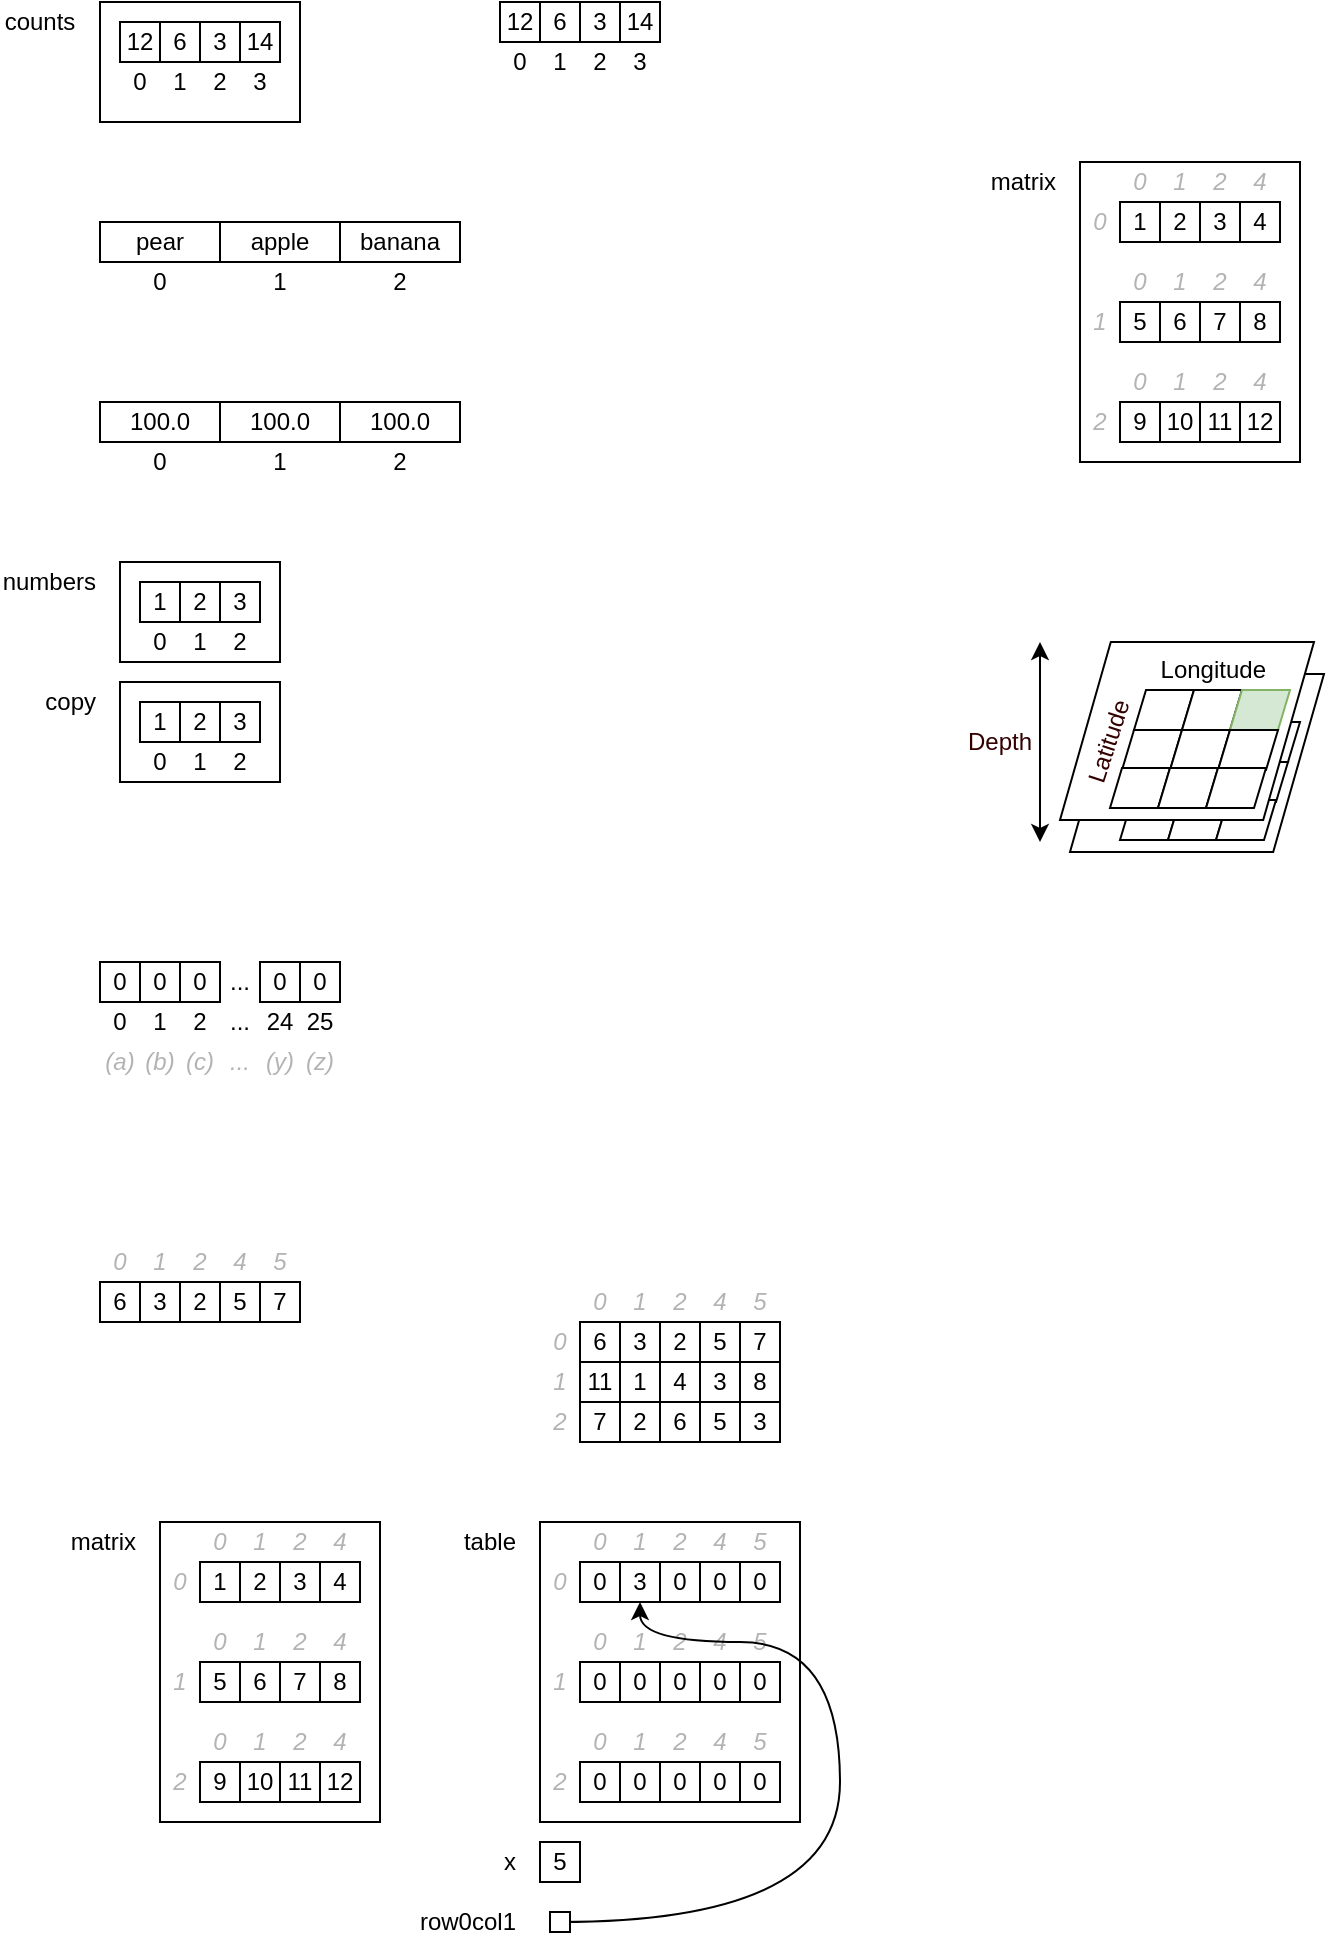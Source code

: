 <mxfile version="12.9.13" type="device"><diagram id="X_NhgcenVBU8oPVOx5tN" name="Page-1"><mxGraphModel dx="423" dy="347" grid="1" gridSize="10" guides="1" tooltips="1" connect="1" arrows="1" fold="1" page="1" pageScale="1" pageWidth="850" pageHeight="1100" math="0" shadow="0"><root><mxCell id="0"/><mxCell id="1" parent="0"/><mxCell id="azp-viRNgUuNVGkf2Jtd-304" value="" style="rounded=0;whiteSpace=wrap;html=1;fillColor=none;" parent="1" vertex="1"><mxGeometry x="340" y="840" width="130" height="150" as="geometry"/></mxCell><mxCell id="azp-viRNgUuNVGkf2Jtd-76" value="" style="rounded=0;whiteSpace=wrap;html=1;fillColor=none;" parent="1" vertex="1"><mxGeometry x="120" y="80" width="100" height="60" as="geometry"/></mxCell><mxCell id="azp-viRNgUuNVGkf2Jtd-9" value="" style="group;fillColor=none;" parent="1" vertex="1" connectable="0"><mxGeometry x="130" y="90" width="20" height="40" as="geometry"/></mxCell><mxCell id="azp-viRNgUuNVGkf2Jtd-8" value="" style="group;fillColor=none;" parent="azp-viRNgUuNVGkf2Jtd-9" vertex="1" connectable="0"><mxGeometry width="20" height="40" as="geometry"/></mxCell><mxCell id="azp-viRNgUuNVGkf2Jtd-1" value="12" style="rounded=0;whiteSpace=wrap;html=1;fillColor=none;" parent="azp-viRNgUuNVGkf2Jtd-8" vertex="1"><mxGeometry width="20" height="20" as="geometry"/></mxCell><mxCell id="azp-viRNgUuNVGkf2Jtd-7" value="0" style="text;html=1;strokeColor=none;fillColor=none;align=center;verticalAlign=middle;whiteSpace=wrap;rounded=0;" parent="azp-viRNgUuNVGkf2Jtd-8" vertex="1"><mxGeometry y="20" width="20" height="20" as="geometry"/></mxCell><mxCell id="azp-viRNgUuNVGkf2Jtd-15" value="" style="group;fillColor=none;" parent="1" vertex="1" connectable="0"><mxGeometry x="170" y="90" width="20" height="40" as="geometry"/></mxCell><mxCell id="azp-viRNgUuNVGkf2Jtd-16" value="" style="group;fillColor=none;" parent="azp-viRNgUuNVGkf2Jtd-15" vertex="1" connectable="0"><mxGeometry width="20" height="40" as="geometry"/></mxCell><mxCell id="azp-viRNgUuNVGkf2Jtd-17" value="3" style="rounded=0;whiteSpace=wrap;html=1;fillColor=none;" parent="azp-viRNgUuNVGkf2Jtd-16" vertex="1"><mxGeometry width="20" height="20" as="geometry"/></mxCell><mxCell id="azp-viRNgUuNVGkf2Jtd-18" value="2" style="text;html=1;strokeColor=none;fillColor=none;align=center;verticalAlign=middle;whiteSpace=wrap;rounded=0;" parent="azp-viRNgUuNVGkf2Jtd-16" vertex="1"><mxGeometry y="20" width="20" height="20" as="geometry"/></mxCell><mxCell id="azp-viRNgUuNVGkf2Jtd-19" value="" style="group;fillColor=none;" parent="1" vertex="1" connectable="0"><mxGeometry x="190" y="90" width="20" height="40" as="geometry"/></mxCell><mxCell id="azp-viRNgUuNVGkf2Jtd-20" value="" style="group;fillColor=none;" parent="azp-viRNgUuNVGkf2Jtd-19" vertex="1" connectable="0"><mxGeometry width="20" height="40" as="geometry"/></mxCell><mxCell id="azp-viRNgUuNVGkf2Jtd-21" value="14" style="rounded=0;whiteSpace=wrap;html=1;fillColor=none;" parent="azp-viRNgUuNVGkf2Jtd-20" vertex="1"><mxGeometry width="20" height="20" as="geometry"/></mxCell><mxCell id="azp-viRNgUuNVGkf2Jtd-22" value="3" style="text;html=1;strokeColor=none;fillColor=none;align=center;verticalAlign=middle;whiteSpace=wrap;rounded=0;" parent="azp-viRNgUuNVGkf2Jtd-20" vertex="1"><mxGeometry y="20" width="20" height="20" as="geometry"/></mxCell><mxCell id="azp-viRNgUuNVGkf2Jtd-39" value="" style="group;fillColor=none;" parent="1" vertex="1" connectable="0"><mxGeometry x="180" y="190" width="60" height="40" as="geometry"/></mxCell><mxCell id="azp-viRNgUuNVGkf2Jtd-40" value="" style="group;fillColor=none;" parent="azp-viRNgUuNVGkf2Jtd-39" vertex="1" connectable="0"><mxGeometry width="60" height="40" as="geometry"/></mxCell><mxCell id="azp-viRNgUuNVGkf2Jtd-41" value="apple" style="rounded=0;whiteSpace=wrap;html=1;fillColor=none;" parent="azp-viRNgUuNVGkf2Jtd-40" vertex="1"><mxGeometry width="60" height="20" as="geometry"/></mxCell><mxCell id="azp-viRNgUuNVGkf2Jtd-42" value="1" style="text;html=1;strokeColor=none;fillColor=none;align=center;verticalAlign=middle;whiteSpace=wrap;rounded=0;" parent="azp-viRNgUuNVGkf2Jtd-40" vertex="1"><mxGeometry y="20" width="60" height="20" as="geometry"/></mxCell><mxCell id="azp-viRNgUuNVGkf2Jtd-43" value="" style="group;fillColor=none;" parent="1" vertex="1" connectable="0"><mxGeometry x="240" y="190" width="60" height="40" as="geometry"/></mxCell><mxCell id="azp-viRNgUuNVGkf2Jtd-44" value="" style="group;fillColor=none;" parent="azp-viRNgUuNVGkf2Jtd-43" vertex="1" connectable="0"><mxGeometry width="60" height="40" as="geometry"/></mxCell><mxCell id="azp-viRNgUuNVGkf2Jtd-45" value="banana" style="rounded=0;whiteSpace=wrap;html=1;fillColor=none;" parent="azp-viRNgUuNVGkf2Jtd-44" vertex="1"><mxGeometry width="60" height="20" as="geometry"/></mxCell><mxCell id="azp-viRNgUuNVGkf2Jtd-46" value="2" style="text;html=1;strokeColor=none;fillColor=none;align=center;verticalAlign=middle;whiteSpace=wrap;rounded=0;" parent="azp-viRNgUuNVGkf2Jtd-44" vertex="1"><mxGeometry y="20" width="60" height="20" as="geometry"/></mxCell><mxCell id="azp-viRNgUuNVGkf2Jtd-47" value="" style="group;fillColor=none;" parent="1" vertex="1" connectable="0"><mxGeometry x="120" y="190" width="60" height="40" as="geometry"/></mxCell><mxCell id="azp-viRNgUuNVGkf2Jtd-48" value="" style="group;fillColor=none;" parent="azp-viRNgUuNVGkf2Jtd-47" vertex="1" connectable="0"><mxGeometry width="60" height="40" as="geometry"/></mxCell><mxCell id="azp-viRNgUuNVGkf2Jtd-49" value="pear" style="rounded=0;whiteSpace=wrap;html=1;fillColor=none;" parent="azp-viRNgUuNVGkf2Jtd-48" vertex="1"><mxGeometry width="60" height="20" as="geometry"/></mxCell><mxCell id="azp-viRNgUuNVGkf2Jtd-50" value="0" style="text;html=1;strokeColor=none;fillColor=none;align=center;verticalAlign=middle;whiteSpace=wrap;rounded=0;" parent="azp-viRNgUuNVGkf2Jtd-48" vertex="1"><mxGeometry y="20" width="60" height="20" as="geometry"/></mxCell><mxCell id="azp-viRNgUuNVGkf2Jtd-63" value="" style="group;fillColor=none;" parent="1" vertex="1" connectable="0"><mxGeometry x="180" y="280" width="60" height="40" as="geometry"/></mxCell><mxCell id="azp-viRNgUuNVGkf2Jtd-64" value="" style="group;fillColor=none;" parent="azp-viRNgUuNVGkf2Jtd-63" vertex="1" connectable="0"><mxGeometry width="60" height="40" as="geometry"/></mxCell><mxCell id="azp-viRNgUuNVGkf2Jtd-65" value="100.0" style="rounded=0;whiteSpace=wrap;html=1;fillColor=none;" parent="azp-viRNgUuNVGkf2Jtd-64" vertex="1"><mxGeometry width="60" height="20" as="geometry"/></mxCell><mxCell id="azp-viRNgUuNVGkf2Jtd-66" value="1" style="text;html=1;strokeColor=none;fillColor=none;align=center;verticalAlign=middle;whiteSpace=wrap;rounded=0;" parent="azp-viRNgUuNVGkf2Jtd-64" vertex="1"><mxGeometry y="20" width="60" height="20" as="geometry"/></mxCell><mxCell id="azp-viRNgUuNVGkf2Jtd-67" value="" style="group;fillColor=none;" parent="1" vertex="1" connectable="0"><mxGeometry x="240" y="280" width="60" height="40" as="geometry"/></mxCell><mxCell id="azp-viRNgUuNVGkf2Jtd-68" value="" style="group;fillColor=none;" parent="azp-viRNgUuNVGkf2Jtd-67" vertex="1" connectable="0"><mxGeometry width="60" height="40" as="geometry"/></mxCell><mxCell id="azp-viRNgUuNVGkf2Jtd-69" value="100.0" style="rounded=0;whiteSpace=wrap;html=1;fillColor=none;" parent="azp-viRNgUuNVGkf2Jtd-68" vertex="1"><mxGeometry width="60" height="20" as="geometry"/></mxCell><mxCell id="azp-viRNgUuNVGkf2Jtd-70" value="2" style="text;html=1;strokeColor=none;fillColor=none;align=center;verticalAlign=middle;whiteSpace=wrap;rounded=0;" parent="azp-viRNgUuNVGkf2Jtd-68" vertex="1"><mxGeometry y="20" width="60" height="20" as="geometry"/></mxCell><mxCell id="azp-viRNgUuNVGkf2Jtd-71" value="" style="group;fillColor=none;" parent="1" vertex="1" connectable="0"><mxGeometry x="120" y="280" width="60" height="40" as="geometry"/></mxCell><mxCell id="azp-viRNgUuNVGkf2Jtd-72" value="" style="group;fillColor=none;" parent="azp-viRNgUuNVGkf2Jtd-71" vertex="1" connectable="0"><mxGeometry width="60" height="40" as="geometry"/></mxCell><mxCell id="azp-viRNgUuNVGkf2Jtd-73" value="100.0" style="rounded=0;whiteSpace=wrap;html=1;fillColor=none;" parent="azp-viRNgUuNVGkf2Jtd-72" vertex="1"><mxGeometry width="60" height="20" as="geometry"/></mxCell><mxCell id="azp-viRNgUuNVGkf2Jtd-74" value="0" style="text;html=1;strokeColor=none;fillColor=none;align=center;verticalAlign=middle;whiteSpace=wrap;rounded=0;" parent="azp-viRNgUuNVGkf2Jtd-72" vertex="1"><mxGeometry y="20" width="60" height="20" as="geometry"/></mxCell><mxCell id="azp-viRNgUuNVGkf2Jtd-75" value="counts" style="text;html=1;strokeColor=none;fillColor=none;align=center;verticalAlign=middle;whiteSpace=wrap;rounded=0;" parent="1" vertex="1"><mxGeometry x="70" y="80" width="40" height="20" as="geometry"/></mxCell><mxCell id="azp-viRNgUuNVGkf2Jtd-81" value="" style="group;fillColor=none;" parent="1" vertex="1" connectable="0"><mxGeometry x="320" y="80" width="20" height="40" as="geometry"/></mxCell><mxCell id="azp-viRNgUuNVGkf2Jtd-82" value="" style="group;fillColor=none;" parent="azp-viRNgUuNVGkf2Jtd-81" vertex="1" connectable="0"><mxGeometry width="20" height="40" as="geometry"/></mxCell><mxCell id="azp-viRNgUuNVGkf2Jtd-83" value="12" style="rounded=0;whiteSpace=wrap;html=1;fillColor=none;" parent="azp-viRNgUuNVGkf2Jtd-82" vertex="1"><mxGeometry width="20" height="20" as="geometry"/></mxCell><mxCell id="azp-viRNgUuNVGkf2Jtd-84" value="0" style="text;html=1;strokeColor=none;fillColor=none;align=center;verticalAlign=middle;whiteSpace=wrap;rounded=0;" parent="azp-viRNgUuNVGkf2Jtd-82" vertex="1"><mxGeometry y="20" width="20" height="20" as="geometry"/></mxCell><mxCell id="azp-viRNgUuNVGkf2Jtd-89" value="" style="group;fillColor=none;" parent="1" vertex="1" connectable="0"><mxGeometry x="360" y="80" width="20" height="40" as="geometry"/></mxCell><mxCell id="azp-viRNgUuNVGkf2Jtd-90" value="" style="group;fillColor=none;" parent="azp-viRNgUuNVGkf2Jtd-89" vertex="1" connectable="0"><mxGeometry width="20" height="40" as="geometry"/></mxCell><mxCell id="azp-viRNgUuNVGkf2Jtd-91" value="3" style="rounded=0;whiteSpace=wrap;html=1;fillColor=none;" parent="azp-viRNgUuNVGkf2Jtd-90" vertex="1"><mxGeometry width="20" height="20" as="geometry"/></mxCell><mxCell id="azp-viRNgUuNVGkf2Jtd-92" value="2" style="text;html=1;strokeColor=none;fillColor=none;align=center;verticalAlign=middle;whiteSpace=wrap;rounded=0;" parent="azp-viRNgUuNVGkf2Jtd-90" vertex="1"><mxGeometry y="20" width="20" height="20" as="geometry"/></mxCell><mxCell id="azp-viRNgUuNVGkf2Jtd-93" value="" style="group;fillColor=none;" parent="1" vertex="1" connectable="0"><mxGeometry x="380" y="80" width="20" height="40" as="geometry"/></mxCell><mxCell id="azp-viRNgUuNVGkf2Jtd-94" value="" style="group;fillColor=none;" parent="azp-viRNgUuNVGkf2Jtd-93" vertex="1" connectable="0"><mxGeometry width="20" height="40" as="geometry"/></mxCell><mxCell id="azp-viRNgUuNVGkf2Jtd-95" value="14" style="rounded=0;whiteSpace=wrap;html=1;fillColor=none;" parent="azp-viRNgUuNVGkf2Jtd-94" vertex="1"><mxGeometry width="20" height="20" as="geometry"/></mxCell><mxCell id="azp-viRNgUuNVGkf2Jtd-96" value="3" style="text;html=1;strokeColor=none;fillColor=none;align=center;verticalAlign=middle;whiteSpace=wrap;rounded=0;" parent="azp-viRNgUuNVGkf2Jtd-94" vertex="1"><mxGeometry y="20" width="20" height="20" as="geometry"/></mxCell><mxCell id="azp-viRNgUuNVGkf2Jtd-97" value="" style="group" parent="1" vertex="1" connectable="0"><mxGeometry x="340" y="80" width="20" height="40" as="geometry"/></mxCell><mxCell id="azp-viRNgUuNVGkf2Jtd-87" value="6" style="rounded=0;whiteSpace=wrap;html=1;fillColor=none;" parent="azp-viRNgUuNVGkf2Jtd-97" vertex="1"><mxGeometry width="20" height="20" as="geometry"/></mxCell><mxCell id="azp-viRNgUuNVGkf2Jtd-88" value="1" style="text;html=1;strokeColor=none;fillColor=none;align=center;verticalAlign=middle;whiteSpace=wrap;rounded=0;" parent="azp-viRNgUuNVGkf2Jtd-97" vertex="1"><mxGeometry y="20" width="20" height="20" as="geometry"/></mxCell><mxCell id="azp-viRNgUuNVGkf2Jtd-98" value="" style="group" parent="1" vertex="1" connectable="0"><mxGeometry x="150" y="90" width="20" height="40" as="geometry"/></mxCell><mxCell id="azp-viRNgUuNVGkf2Jtd-13" value="6" style="rounded=0;whiteSpace=wrap;html=1;fillColor=none;" parent="azp-viRNgUuNVGkf2Jtd-98" vertex="1"><mxGeometry width="20" height="20" as="geometry"/></mxCell><mxCell id="azp-viRNgUuNVGkf2Jtd-14" value="1" style="text;html=1;strokeColor=none;fillColor=none;align=center;verticalAlign=middle;whiteSpace=wrap;rounded=0;" parent="azp-viRNgUuNVGkf2Jtd-98" vertex="1"><mxGeometry y="20" width="20" height="20" as="geometry"/></mxCell><mxCell id="azp-viRNgUuNVGkf2Jtd-99" value="" style="rounded=0;whiteSpace=wrap;html=1;fillColor=none;" parent="1" vertex="1"><mxGeometry x="130" y="360" width="80" height="50" as="geometry"/></mxCell><mxCell id="azp-viRNgUuNVGkf2Jtd-100" value="" style="group;fillColor=none;" parent="1" vertex="1" connectable="0"><mxGeometry x="140" y="370" width="20" height="40" as="geometry"/></mxCell><mxCell id="azp-viRNgUuNVGkf2Jtd-101" value="" style="group;fillColor=none;" parent="azp-viRNgUuNVGkf2Jtd-100" vertex="1" connectable="0"><mxGeometry width="20" height="40" as="geometry"/></mxCell><mxCell id="azp-viRNgUuNVGkf2Jtd-102" value="1" style="rounded=0;whiteSpace=wrap;html=1;fillColor=none;" parent="azp-viRNgUuNVGkf2Jtd-101" vertex="1"><mxGeometry width="20" height="20" as="geometry"/></mxCell><mxCell id="azp-viRNgUuNVGkf2Jtd-103" value="0" style="text;html=1;strokeColor=none;fillColor=none;align=center;verticalAlign=middle;whiteSpace=wrap;rounded=0;" parent="azp-viRNgUuNVGkf2Jtd-101" vertex="1"><mxGeometry y="20" width="20" height="20" as="geometry"/></mxCell><mxCell id="azp-viRNgUuNVGkf2Jtd-104" value="" style="group;fillColor=none;" parent="1" vertex="1" connectable="0"><mxGeometry x="180" y="370" width="20" height="40" as="geometry"/></mxCell><mxCell id="azp-viRNgUuNVGkf2Jtd-105" value="" style="group;fillColor=none;" parent="azp-viRNgUuNVGkf2Jtd-104" vertex="1" connectable="0"><mxGeometry width="20" height="40" as="geometry"/></mxCell><mxCell id="azp-viRNgUuNVGkf2Jtd-106" value="3" style="rounded=0;whiteSpace=wrap;html=1;fillColor=none;" parent="azp-viRNgUuNVGkf2Jtd-105" vertex="1"><mxGeometry width="20" height="20" as="geometry"/></mxCell><mxCell id="azp-viRNgUuNVGkf2Jtd-107" value="2" style="text;html=1;strokeColor=none;fillColor=none;align=center;verticalAlign=middle;whiteSpace=wrap;rounded=0;" parent="azp-viRNgUuNVGkf2Jtd-105" vertex="1"><mxGeometry y="20" width="20" height="20" as="geometry"/></mxCell><mxCell id="azp-viRNgUuNVGkf2Jtd-112" value="numbers" style="text;html=1;strokeColor=none;fillColor=none;align=right;verticalAlign=middle;whiteSpace=wrap;rounded=0;" parent="1" vertex="1"><mxGeometry x="80" y="360" width="40" height="20" as="geometry"/></mxCell><mxCell id="azp-viRNgUuNVGkf2Jtd-113" value="" style="group" parent="1" vertex="1" connectable="0"><mxGeometry x="160" y="370" width="20" height="40" as="geometry"/></mxCell><mxCell id="azp-viRNgUuNVGkf2Jtd-114" value="2" style="rounded=0;whiteSpace=wrap;html=1;fillColor=none;" parent="azp-viRNgUuNVGkf2Jtd-113" vertex="1"><mxGeometry width="20" height="20" as="geometry"/></mxCell><mxCell id="azp-viRNgUuNVGkf2Jtd-115" value="1" style="text;html=1;strokeColor=none;fillColor=none;align=center;verticalAlign=middle;whiteSpace=wrap;rounded=0;" parent="azp-viRNgUuNVGkf2Jtd-113" vertex="1"><mxGeometry y="20" width="20" height="20" as="geometry"/></mxCell><mxCell id="azp-viRNgUuNVGkf2Jtd-130" value="" style="rounded=0;whiteSpace=wrap;html=1;fillColor=none;" parent="1" vertex="1"><mxGeometry x="130" y="420" width="80" height="50" as="geometry"/></mxCell><mxCell id="azp-viRNgUuNVGkf2Jtd-131" value="" style="group;fillColor=none;" parent="1" vertex="1" connectable="0"><mxGeometry x="140" y="430" width="20" height="40" as="geometry"/></mxCell><mxCell id="azp-viRNgUuNVGkf2Jtd-132" value="" style="group;fillColor=none;" parent="azp-viRNgUuNVGkf2Jtd-131" vertex="1" connectable="0"><mxGeometry width="20" height="40" as="geometry"/></mxCell><mxCell id="azp-viRNgUuNVGkf2Jtd-133" value="1" style="rounded=0;whiteSpace=wrap;html=1;fillColor=none;" parent="azp-viRNgUuNVGkf2Jtd-132" vertex="1"><mxGeometry width="20" height="20" as="geometry"/></mxCell><mxCell id="azp-viRNgUuNVGkf2Jtd-134" value="0" style="text;html=1;strokeColor=none;fillColor=none;align=center;verticalAlign=middle;whiteSpace=wrap;rounded=0;" parent="azp-viRNgUuNVGkf2Jtd-132" vertex="1"><mxGeometry y="20" width="20" height="20" as="geometry"/></mxCell><mxCell id="azp-viRNgUuNVGkf2Jtd-135" value="" style="group;fillColor=none;" parent="1" vertex="1" connectable="0"><mxGeometry x="180" y="430" width="20" height="40" as="geometry"/></mxCell><mxCell id="azp-viRNgUuNVGkf2Jtd-136" value="" style="group;fillColor=none;" parent="azp-viRNgUuNVGkf2Jtd-135" vertex="1" connectable="0"><mxGeometry width="20" height="40" as="geometry"/></mxCell><mxCell id="azp-viRNgUuNVGkf2Jtd-137" value="3" style="rounded=0;whiteSpace=wrap;html=1;fillColor=none;" parent="azp-viRNgUuNVGkf2Jtd-136" vertex="1"><mxGeometry width="20" height="20" as="geometry"/></mxCell><mxCell id="azp-viRNgUuNVGkf2Jtd-138" value="2" style="text;html=1;strokeColor=none;fillColor=none;align=center;verticalAlign=middle;whiteSpace=wrap;rounded=0;" parent="azp-viRNgUuNVGkf2Jtd-136" vertex="1"><mxGeometry y="20" width="20" height="20" as="geometry"/></mxCell><mxCell id="azp-viRNgUuNVGkf2Jtd-139" value="copy" style="text;html=1;strokeColor=none;fillColor=none;align=right;verticalAlign=middle;whiteSpace=wrap;rounded=0;" parent="1" vertex="1"><mxGeometry x="80" y="420" width="40" height="20" as="geometry"/></mxCell><mxCell id="azp-viRNgUuNVGkf2Jtd-140" value="" style="group" parent="1" vertex="1" connectable="0"><mxGeometry x="160" y="430" width="20" height="40" as="geometry"/></mxCell><mxCell id="azp-viRNgUuNVGkf2Jtd-141" value="2" style="rounded=0;whiteSpace=wrap;html=1;fillColor=none;" parent="azp-viRNgUuNVGkf2Jtd-140" vertex="1"><mxGeometry width="20" height="20" as="geometry"/></mxCell><mxCell id="azp-viRNgUuNVGkf2Jtd-142" value="1" style="text;html=1;strokeColor=none;fillColor=none;align=center;verticalAlign=middle;whiteSpace=wrap;rounded=0;" parent="azp-viRNgUuNVGkf2Jtd-140" vertex="1"><mxGeometry y="20" width="20" height="20" as="geometry"/></mxCell><mxCell id="azp-viRNgUuNVGkf2Jtd-143" value="" style="group;fillColor=none;" parent="1" vertex="1" connectable="0"><mxGeometry x="120" y="560" width="20" height="40" as="geometry"/></mxCell><mxCell id="azp-viRNgUuNVGkf2Jtd-144" value="" style="group;fillColor=none;" parent="azp-viRNgUuNVGkf2Jtd-143" vertex="1" connectable="0"><mxGeometry width="20" height="40" as="geometry"/></mxCell><mxCell id="azp-viRNgUuNVGkf2Jtd-145" value="0" style="rounded=0;whiteSpace=wrap;html=1;fillColor=none;" parent="azp-viRNgUuNVGkf2Jtd-144" vertex="1"><mxGeometry width="20" height="20" as="geometry"/></mxCell><mxCell id="azp-viRNgUuNVGkf2Jtd-146" value="0" style="text;html=1;strokeColor=none;fillColor=none;align=center;verticalAlign=middle;whiteSpace=wrap;rounded=0;" parent="azp-viRNgUuNVGkf2Jtd-144" vertex="1"><mxGeometry y="20" width="20" height="20" as="geometry"/></mxCell><mxCell id="azp-viRNgUuNVGkf2Jtd-147" value="" style="group;fillColor=none;" parent="1" vertex="1" connectable="0"><mxGeometry x="160" y="560" width="20" height="40" as="geometry"/></mxCell><mxCell id="azp-viRNgUuNVGkf2Jtd-148" value="" style="group;fillColor=none;" parent="azp-viRNgUuNVGkf2Jtd-147" vertex="1" connectable="0"><mxGeometry width="20" height="40" as="geometry"/></mxCell><mxCell id="azp-viRNgUuNVGkf2Jtd-149" value="0" style="rounded=0;whiteSpace=wrap;html=1;fillColor=none;" parent="azp-viRNgUuNVGkf2Jtd-148" vertex="1"><mxGeometry width="20" height="20" as="geometry"/></mxCell><mxCell id="azp-viRNgUuNVGkf2Jtd-150" value="2" style="text;html=1;strokeColor=none;fillColor=none;align=center;verticalAlign=middle;whiteSpace=wrap;rounded=0;" parent="azp-viRNgUuNVGkf2Jtd-148" vertex="1"><mxGeometry y="20" width="20" height="20" as="geometry"/></mxCell><mxCell id="azp-viRNgUuNVGkf2Jtd-155" value="" style="group" parent="1" vertex="1" connectable="0"><mxGeometry x="140" y="560" width="20" height="40" as="geometry"/></mxCell><mxCell id="azp-viRNgUuNVGkf2Jtd-156" value="0" style="rounded=0;whiteSpace=wrap;html=1;fillColor=none;" parent="azp-viRNgUuNVGkf2Jtd-155" vertex="1"><mxGeometry width="20" height="20" as="geometry"/></mxCell><mxCell id="azp-viRNgUuNVGkf2Jtd-157" value="1" style="text;html=1;strokeColor=none;fillColor=none;align=center;verticalAlign=middle;whiteSpace=wrap;rounded=0;" parent="azp-viRNgUuNVGkf2Jtd-155" vertex="1"><mxGeometry y="20" width="20" height="20" as="geometry"/></mxCell><mxCell id="azp-viRNgUuNVGkf2Jtd-158" value="(a)" style="text;html=1;strokeColor=none;fillColor=none;align=center;verticalAlign=middle;whiteSpace=wrap;rounded=0;fontStyle=2;fontColor=#B3B3B3;" parent="1" vertex="1"><mxGeometry x="120" y="600" width="20" height="20" as="geometry"/></mxCell><mxCell id="azp-viRNgUuNVGkf2Jtd-159" value="(b)" style="text;html=1;strokeColor=none;fillColor=none;align=center;verticalAlign=middle;whiteSpace=wrap;rounded=0;fontStyle=2;fontColor=#B3B3B3;" parent="1" vertex="1"><mxGeometry x="140" y="600" width="20" height="20" as="geometry"/></mxCell><mxCell id="azp-viRNgUuNVGkf2Jtd-160" value="(c)" style="text;html=1;strokeColor=none;fillColor=none;align=center;verticalAlign=middle;whiteSpace=wrap;rounded=0;fontStyle=2;fontColor=#B3B3B3;" parent="1" vertex="1"><mxGeometry x="160" y="600" width="20" height="20" as="geometry"/></mxCell><mxCell id="azp-viRNgUuNVGkf2Jtd-161" value="..." style="text;html=1;strokeColor=none;fillColor=none;align=center;verticalAlign=middle;whiteSpace=wrap;rounded=0;fontStyle=2;fontColor=#B3B3B3;" parent="1" vertex="1"><mxGeometry x="180" y="600" width="20" height="20" as="geometry"/></mxCell><mxCell id="azp-viRNgUuNVGkf2Jtd-162" value="..." style="text;html=1;strokeColor=none;fillColor=none;align=center;verticalAlign=middle;whiteSpace=wrap;rounded=0;" parent="1" vertex="1"><mxGeometry x="180" y="580" width="20" height="20" as="geometry"/></mxCell><mxCell id="azp-viRNgUuNVGkf2Jtd-163" value="..." style="text;html=1;strokeColor=none;fillColor=none;align=center;verticalAlign=middle;whiteSpace=wrap;rounded=0;" parent="1" vertex="1"><mxGeometry x="180" y="560" width="20" height="20" as="geometry"/></mxCell><mxCell id="azp-viRNgUuNVGkf2Jtd-164" value="" style="group;fillColor=none;" parent="1" vertex="1" connectable="0"><mxGeometry x="200" y="560" width="20" height="40" as="geometry"/></mxCell><mxCell id="azp-viRNgUuNVGkf2Jtd-165" value="" style="group;fillColor=none;" parent="azp-viRNgUuNVGkf2Jtd-164" vertex="1" connectable="0"><mxGeometry width="20" height="40" as="geometry"/></mxCell><mxCell id="azp-viRNgUuNVGkf2Jtd-166" value="0" style="rounded=0;whiteSpace=wrap;html=1;fillColor=none;" parent="azp-viRNgUuNVGkf2Jtd-165" vertex="1"><mxGeometry width="20" height="20" as="geometry"/></mxCell><mxCell id="azp-viRNgUuNVGkf2Jtd-167" value="24" style="text;html=1;strokeColor=none;fillColor=none;align=center;verticalAlign=middle;whiteSpace=wrap;rounded=0;" parent="azp-viRNgUuNVGkf2Jtd-165" vertex="1"><mxGeometry y="20" width="20" height="20" as="geometry"/></mxCell><mxCell id="azp-viRNgUuNVGkf2Jtd-168" value="(y)" style="text;html=1;strokeColor=none;fillColor=none;align=center;verticalAlign=middle;whiteSpace=wrap;rounded=0;fontStyle=2;fontColor=#B3B3B3;" parent="1" vertex="1"><mxGeometry x="200" y="600" width="20" height="20" as="geometry"/></mxCell><mxCell id="azp-viRNgUuNVGkf2Jtd-169" value="" style="group;fillColor=none;" parent="1" vertex="1" connectable="0"><mxGeometry x="220" y="560" width="20" height="40" as="geometry"/></mxCell><mxCell id="azp-viRNgUuNVGkf2Jtd-170" value="" style="group;fillColor=none;" parent="azp-viRNgUuNVGkf2Jtd-169" vertex="1" connectable="0"><mxGeometry width="20" height="40" as="geometry"/></mxCell><mxCell id="azp-viRNgUuNVGkf2Jtd-171" value="0" style="rounded=0;whiteSpace=wrap;html=1;fillColor=none;" parent="azp-viRNgUuNVGkf2Jtd-170" vertex="1"><mxGeometry width="20" height="20" as="geometry"/></mxCell><mxCell id="azp-viRNgUuNVGkf2Jtd-172" value="25" style="text;html=1;strokeColor=none;fillColor=none;align=center;verticalAlign=middle;whiteSpace=wrap;rounded=0;" parent="azp-viRNgUuNVGkf2Jtd-170" vertex="1"><mxGeometry y="20" width="20" height="20" as="geometry"/></mxCell><mxCell id="azp-viRNgUuNVGkf2Jtd-173" value="(z)" style="text;html=1;strokeColor=none;fillColor=none;align=center;verticalAlign=middle;whiteSpace=wrap;rounded=0;fontStyle=2;fontColor=#B3B3B3;" parent="1" vertex="1"><mxGeometry x="220" y="600" width="20" height="20" as="geometry"/></mxCell><mxCell id="azp-viRNgUuNVGkf2Jtd-174" value="" style="group;fillColor=none;" parent="1" vertex="1" connectable="0"><mxGeometry x="120" y="720" width="20" height="40" as="geometry"/></mxCell><mxCell id="azp-viRNgUuNVGkf2Jtd-175" value="" style="group;fillColor=none;" parent="azp-viRNgUuNVGkf2Jtd-174" vertex="1" connectable="0"><mxGeometry width="20" height="40" as="geometry"/></mxCell><mxCell id="azp-viRNgUuNVGkf2Jtd-176" value="6" style="rounded=0;whiteSpace=wrap;html=1;fillColor=none;" parent="azp-viRNgUuNVGkf2Jtd-175" vertex="1"><mxGeometry width="20" height="20" as="geometry"/></mxCell><mxCell id="azp-viRNgUuNVGkf2Jtd-178" value="" style="group;fillColor=none;" parent="1" vertex="1" connectable="0"><mxGeometry x="160" y="720" width="20" height="40" as="geometry"/></mxCell><mxCell id="azp-viRNgUuNVGkf2Jtd-179" value="" style="group;fillColor=none;" parent="azp-viRNgUuNVGkf2Jtd-178" vertex="1" connectable="0"><mxGeometry width="20" height="40" as="geometry"/></mxCell><mxCell id="azp-viRNgUuNVGkf2Jtd-180" value="2" style="rounded=0;whiteSpace=wrap;html=1;fillColor=none;" parent="azp-viRNgUuNVGkf2Jtd-179" vertex="1"><mxGeometry width="20" height="20" as="geometry"/></mxCell><mxCell id="azp-viRNgUuNVGkf2Jtd-182" value="" style="group" parent="1" vertex="1" connectable="0"><mxGeometry x="140" y="720" width="20" height="40" as="geometry"/></mxCell><mxCell id="azp-viRNgUuNVGkf2Jtd-183" value="3" style="rounded=0;whiteSpace=wrap;html=1;fillColor=none;" parent="azp-viRNgUuNVGkf2Jtd-182" vertex="1"><mxGeometry width="20" height="20" as="geometry"/></mxCell><mxCell id="azp-viRNgUuNVGkf2Jtd-191" value="" style="group;fillColor=none;" parent="1" vertex="1" connectable="0"><mxGeometry x="180" y="720" width="20" height="40" as="geometry"/></mxCell><mxCell id="azp-viRNgUuNVGkf2Jtd-192" value="" style="group;fillColor=none;" parent="azp-viRNgUuNVGkf2Jtd-191" vertex="1" connectable="0"><mxGeometry width="20" height="40" as="geometry"/></mxCell><mxCell id="azp-viRNgUuNVGkf2Jtd-193" value="5" style="rounded=0;whiteSpace=wrap;html=1;fillColor=none;" parent="azp-viRNgUuNVGkf2Jtd-192" vertex="1"><mxGeometry width="20" height="20" as="geometry"/></mxCell><mxCell id="azp-viRNgUuNVGkf2Jtd-196" value="" style="group;fillColor=none;" parent="1" vertex="1" connectable="0"><mxGeometry x="200" y="720" width="20" height="40" as="geometry"/></mxCell><mxCell id="azp-viRNgUuNVGkf2Jtd-197" value="" style="group;fillColor=none;" parent="azp-viRNgUuNVGkf2Jtd-196" vertex="1" connectable="0"><mxGeometry width="20" height="40" as="geometry"/></mxCell><mxCell id="azp-viRNgUuNVGkf2Jtd-198" value="7" style="rounded=0;whiteSpace=wrap;html=1;fillColor=none;" parent="azp-viRNgUuNVGkf2Jtd-197" vertex="1"><mxGeometry width="20" height="20" as="geometry"/></mxCell><mxCell id="azp-viRNgUuNVGkf2Jtd-177" value="0" style="text;html=1;strokeColor=none;fillColor=none;align=center;verticalAlign=middle;whiteSpace=wrap;rounded=0;fontColor=#B3B3B3;fontStyle=2" parent="1" vertex="1"><mxGeometry x="120" y="700" width="20" height="20" as="geometry"/></mxCell><mxCell id="azp-viRNgUuNVGkf2Jtd-181" value="2" style="text;html=1;strokeColor=none;fillColor=none;align=center;verticalAlign=middle;whiteSpace=wrap;rounded=0;fontColor=#B3B3B3;fontStyle=2" parent="1" vertex="1"><mxGeometry x="160" y="700" width="20" height="20" as="geometry"/></mxCell><mxCell id="azp-viRNgUuNVGkf2Jtd-184" value="1" style="text;html=1;strokeColor=none;fillColor=none;align=center;verticalAlign=middle;whiteSpace=wrap;rounded=0;fontColor=#B3B3B3;fontStyle=2" parent="1" vertex="1"><mxGeometry x="140" y="700" width="20" height="20" as="geometry"/></mxCell><mxCell id="azp-viRNgUuNVGkf2Jtd-194" value="4" style="text;html=1;strokeColor=none;fillColor=none;align=center;verticalAlign=middle;whiteSpace=wrap;rounded=0;fontColor=#B3B3B3;fontStyle=2" parent="1" vertex="1"><mxGeometry x="180" y="700" width="20" height="20" as="geometry"/></mxCell><mxCell id="azp-viRNgUuNVGkf2Jtd-199" value="5" style="text;html=1;strokeColor=none;fillColor=none;align=center;verticalAlign=middle;whiteSpace=wrap;rounded=0;fontColor=#B3B3B3;fontStyle=2" parent="1" vertex="1"><mxGeometry x="200" y="700" width="20" height="20" as="geometry"/></mxCell><mxCell id="azp-viRNgUuNVGkf2Jtd-225" value="" style="group;fillColor=none;" parent="1" vertex="1" connectable="0"><mxGeometry x="360" y="740" width="100" height="40" as="geometry"/></mxCell><mxCell id="azp-viRNgUuNVGkf2Jtd-226" value="" style="group;fillColor=none;" parent="azp-viRNgUuNVGkf2Jtd-225" vertex="1" connectable="0"><mxGeometry width="100" height="40" as="geometry"/></mxCell><mxCell id="azp-viRNgUuNVGkf2Jtd-227" value="6" style="rounded=0;whiteSpace=wrap;html=1;fillColor=none;" parent="azp-viRNgUuNVGkf2Jtd-226" vertex="1"><mxGeometry width="20" height="20" as="geometry"/></mxCell><mxCell id="azp-viRNgUuNVGkf2Jtd-244" value="11" style="rounded=0;whiteSpace=wrap;html=1;fillColor=none;" parent="azp-viRNgUuNVGkf2Jtd-226" vertex="1"><mxGeometry y="20" width="20" height="20" as="geometry"/></mxCell><mxCell id="azp-viRNgUuNVGkf2Jtd-245" value="4" style="rounded=0;whiteSpace=wrap;html=1;fillColor=none;" parent="azp-viRNgUuNVGkf2Jtd-226" vertex="1"><mxGeometry x="40" y="20" width="20" height="20" as="geometry"/></mxCell><mxCell id="azp-viRNgUuNVGkf2Jtd-246" value="1" style="rounded=0;whiteSpace=wrap;html=1;fillColor=none;" parent="azp-viRNgUuNVGkf2Jtd-226" vertex="1"><mxGeometry x="20" y="20" width="20" height="20" as="geometry"/></mxCell><mxCell id="azp-viRNgUuNVGkf2Jtd-247" value="3" style="rounded=0;whiteSpace=wrap;html=1;fillColor=none;" parent="azp-viRNgUuNVGkf2Jtd-226" vertex="1"><mxGeometry x="60" y="20" width="20" height="20" as="geometry"/></mxCell><mxCell id="azp-viRNgUuNVGkf2Jtd-248" value="8" style="rounded=0;whiteSpace=wrap;html=1;fillColor=none;" parent="azp-viRNgUuNVGkf2Jtd-226" vertex="1"><mxGeometry x="80" y="20" width="20" height="20" as="geometry"/></mxCell><mxCell id="azp-viRNgUuNVGkf2Jtd-228" value="" style="group;fillColor=none;" parent="1" vertex="1" connectable="0"><mxGeometry x="400" y="740" width="20" height="40" as="geometry"/></mxCell><mxCell id="azp-viRNgUuNVGkf2Jtd-229" value="" style="group;fillColor=none;" parent="azp-viRNgUuNVGkf2Jtd-228" vertex="1" connectable="0"><mxGeometry width="20" height="40" as="geometry"/></mxCell><mxCell id="azp-viRNgUuNVGkf2Jtd-230" value="2" style="rounded=0;whiteSpace=wrap;html=1;fillColor=none;" parent="azp-viRNgUuNVGkf2Jtd-229" vertex="1"><mxGeometry width="20" height="20" as="geometry"/></mxCell><mxCell id="azp-viRNgUuNVGkf2Jtd-231" value="" style="group" parent="1" vertex="1" connectable="0"><mxGeometry x="380" y="740" width="20" height="40" as="geometry"/></mxCell><mxCell id="azp-viRNgUuNVGkf2Jtd-232" value="3" style="rounded=0;whiteSpace=wrap;html=1;fillColor=none;" parent="azp-viRNgUuNVGkf2Jtd-231" vertex="1"><mxGeometry width="20" height="20" as="geometry"/></mxCell><mxCell id="azp-viRNgUuNVGkf2Jtd-233" value="" style="group;fillColor=none;" parent="1" vertex="1" connectable="0"><mxGeometry x="420" y="740" width="20" height="40" as="geometry"/></mxCell><mxCell id="azp-viRNgUuNVGkf2Jtd-234" value="" style="group;fillColor=none;" parent="azp-viRNgUuNVGkf2Jtd-233" vertex="1" connectable="0"><mxGeometry width="20" height="40" as="geometry"/></mxCell><mxCell id="azp-viRNgUuNVGkf2Jtd-235" value="5" style="rounded=0;whiteSpace=wrap;html=1;fillColor=none;" parent="azp-viRNgUuNVGkf2Jtd-234" vertex="1"><mxGeometry width="20" height="20" as="geometry"/></mxCell><mxCell id="azp-viRNgUuNVGkf2Jtd-236" value="" style="group;fillColor=none;" parent="1" vertex="1" connectable="0"><mxGeometry x="440" y="740" width="20" height="40" as="geometry"/></mxCell><mxCell id="azp-viRNgUuNVGkf2Jtd-237" value="" style="group;fillColor=none;" parent="azp-viRNgUuNVGkf2Jtd-236" vertex="1" connectable="0"><mxGeometry width="20" height="40" as="geometry"/></mxCell><mxCell id="azp-viRNgUuNVGkf2Jtd-238" value="7" style="rounded=0;whiteSpace=wrap;html=1;fillColor=none;" parent="azp-viRNgUuNVGkf2Jtd-237" vertex="1"><mxGeometry width="20" height="20" as="geometry"/></mxCell><mxCell id="azp-viRNgUuNVGkf2Jtd-239" value="0" style="text;html=1;strokeColor=none;fillColor=none;align=center;verticalAlign=middle;whiteSpace=wrap;rounded=0;fontColor=#B3B3B3;fontStyle=2" parent="1" vertex="1"><mxGeometry x="360" y="720" width="20" height="20" as="geometry"/></mxCell><mxCell id="azp-viRNgUuNVGkf2Jtd-240" value="2" style="text;html=1;strokeColor=none;fillColor=none;align=center;verticalAlign=middle;whiteSpace=wrap;rounded=0;fontColor=#B3B3B3;fontStyle=2" parent="1" vertex="1"><mxGeometry x="400" y="720" width="20" height="20" as="geometry"/></mxCell><mxCell id="azp-viRNgUuNVGkf2Jtd-241" value="1" style="text;html=1;strokeColor=none;fillColor=none;align=center;verticalAlign=middle;whiteSpace=wrap;rounded=0;fontColor=#B3B3B3;fontStyle=2" parent="1" vertex="1"><mxGeometry x="380" y="720" width="20" height="20" as="geometry"/></mxCell><mxCell id="azp-viRNgUuNVGkf2Jtd-242" value="4" style="text;html=1;strokeColor=none;fillColor=none;align=center;verticalAlign=middle;whiteSpace=wrap;rounded=0;fontColor=#B3B3B3;fontStyle=2" parent="1" vertex="1"><mxGeometry x="420" y="720" width="20" height="20" as="geometry"/></mxCell><mxCell id="azp-viRNgUuNVGkf2Jtd-243" value="5" style="text;html=1;strokeColor=none;fillColor=none;align=center;verticalAlign=middle;whiteSpace=wrap;rounded=0;fontColor=#B3B3B3;fontStyle=2" parent="1" vertex="1"><mxGeometry x="440" y="720" width="20" height="20" as="geometry"/></mxCell><mxCell id="azp-viRNgUuNVGkf2Jtd-254" value="7" style="rounded=0;whiteSpace=wrap;html=1;fillColor=none;" parent="1" vertex="1"><mxGeometry x="360" y="780" width="20" height="20" as="geometry"/></mxCell><mxCell id="azp-viRNgUuNVGkf2Jtd-255" value="6" style="rounded=0;whiteSpace=wrap;html=1;fillColor=none;" parent="1" vertex="1"><mxGeometry x="400" y="780" width="20" height="20" as="geometry"/></mxCell><mxCell id="azp-viRNgUuNVGkf2Jtd-256" value="2" style="rounded=0;whiteSpace=wrap;html=1;fillColor=none;" parent="1" vertex="1"><mxGeometry x="380" y="780" width="20" height="20" as="geometry"/></mxCell><mxCell id="azp-viRNgUuNVGkf2Jtd-257" value="5" style="rounded=0;whiteSpace=wrap;html=1;fillColor=none;" parent="1" vertex="1"><mxGeometry x="420" y="780" width="20" height="20" as="geometry"/></mxCell><mxCell id="azp-viRNgUuNVGkf2Jtd-258" value="3" style="rounded=0;whiteSpace=wrap;html=1;fillColor=none;" parent="1" vertex="1"><mxGeometry x="440" y="780" width="20" height="20" as="geometry"/></mxCell><mxCell id="azp-viRNgUuNVGkf2Jtd-259" value="0" style="text;html=1;strokeColor=none;fillColor=none;align=center;verticalAlign=middle;whiteSpace=wrap;rounded=0;fontColor=#B3B3B3;fontStyle=2" parent="1" vertex="1"><mxGeometry x="340" y="740" width="20" height="20" as="geometry"/></mxCell><mxCell id="azp-viRNgUuNVGkf2Jtd-260" value="1" style="text;html=1;strokeColor=none;fillColor=none;align=center;verticalAlign=middle;whiteSpace=wrap;rounded=0;fontColor=#B3B3B3;fontStyle=2" parent="1" vertex="1"><mxGeometry x="340" y="760" width="20" height="20" as="geometry"/></mxCell><mxCell id="azp-viRNgUuNVGkf2Jtd-261" value="2" style="text;html=1;strokeColor=none;fillColor=none;align=center;verticalAlign=middle;whiteSpace=wrap;rounded=0;fontColor=#B3B3B3;fontStyle=2" parent="1" vertex="1"><mxGeometry x="340" y="780" width="20" height="20" as="geometry"/></mxCell><mxCell id="azp-viRNgUuNVGkf2Jtd-262" value="" style="group;fillColor=none;" parent="1" vertex="1" connectable="0"><mxGeometry x="360" y="860" width="100" height="40" as="geometry"/></mxCell><mxCell id="azp-viRNgUuNVGkf2Jtd-263" value="" style="group;fillColor=none;" parent="azp-viRNgUuNVGkf2Jtd-262" vertex="1" connectable="0"><mxGeometry width="100" height="40" as="geometry"/></mxCell><mxCell id="azp-viRNgUuNVGkf2Jtd-264" value="0" style="rounded=0;whiteSpace=wrap;html=1;fillColor=none;" parent="azp-viRNgUuNVGkf2Jtd-263" vertex="1"><mxGeometry width="20" height="20" as="geometry"/></mxCell><mxCell id="azp-viRNgUuNVGkf2Jtd-270" value="" style="group;fillColor=none;" parent="1" vertex="1" connectable="0"><mxGeometry x="400" y="860" width="20" height="40" as="geometry"/></mxCell><mxCell id="azp-viRNgUuNVGkf2Jtd-271" value="" style="group;fillColor=none;" parent="azp-viRNgUuNVGkf2Jtd-270" vertex="1" connectable="0"><mxGeometry width="20" height="40" as="geometry"/></mxCell><mxCell id="azp-viRNgUuNVGkf2Jtd-272" value="0" style="rounded=0;whiteSpace=wrap;html=1;fillColor=none;" parent="azp-viRNgUuNVGkf2Jtd-271" vertex="1"><mxGeometry width="20" height="20" as="geometry"/></mxCell><mxCell id="azp-viRNgUuNVGkf2Jtd-273" value="" style="group" parent="1" vertex="1" connectable="0"><mxGeometry x="380" y="860" width="20" height="40" as="geometry"/></mxCell><mxCell id="azp-viRNgUuNVGkf2Jtd-274" value="3" style="rounded=0;whiteSpace=wrap;html=1;fillColor=none;" parent="azp-viRNgUuNVGkf2Jtd-273" vertex="1"><mxGeometry width="20" height="20" as="geometry"/></mxCell><mxCell id="azp-viRNgUuNVGkf2Jtd-275" value="" style="group;fillColor=none;" parent="1" vertex="1" connectable="0"><mxGeometry x="420" y="860" width="20" height="40" as="geometry"/></mxCell><mxCell id="azp-viRNgUuNVGkf2Jtd-276" value="" style="group;fillColor=none;" parent="azp-viRNgUuNVGkf2Jtd-275" vertex="1" connectable="0"><mxGeometry width="20" height="40" as="geometry"/></mxCell><mxCell id="azp-viRNgUuNVGkf2Jtd-277" value="0" style="rounded=0;whiteSpace=wrap;html=1;fillColor=none;" parent="azp-viRNgUuNVGkf2Jtd-276" vertex="1"><mxGeometry width="20" height="20" as="geometry"/></mxCell><mxCell id="azp-viRNgUuNVGkf2Jtd-278" value="" style="group;fillColor=none;" parent="1" vertex="1" connectable="0"><mxGeometry x="440" y="860" width="20" height="40" as="geometry"/></mxCell><mxCell id="azp-viRNgUuNVGkf2Jtd-279" value="" style="group;fillColor=none;" parent="azp-viRNgUuNVGkf2Jtd-278" vertex="1" connectable="0"><mxGeometry width="20" height="40" as="geometry"/></mxCell><mxCell id="azp-viRNgUuNVGkf2Jtd-280" value="0" style="rounded=0;whiteSpace=wrap;html=1;fillColor=none;" parent="azp-viRNgUuNVGkf2Jtd-279" vertex="1"><mxGeometry width="20" height="20" as="geometry"/></mxCell><mxCell id="azp-viRNgUuNVGkf2Jtd-281" value="0" style="text;html=1;strokeColor=none;fillColor=none;align=center;verticalAlign=middle;whiteSpace=wrap;rounded=0;fontColor=#B3B3B3;fontStyle=2" parent="1" vertex="1"><mxGeometry x="360" y="840" width="20" height="20" as="geometry"/></mxCell><mxCell id="azp-viRNgUuNVGkf2Jtd-282" value="2" style="text;html=1;strokeColor=none;fillColor=none;align=center;verticalAlign=middle;whiteSpace=wrap;rounded=0;fontColor=#B3B3B3;fontStyle=2" parent="1" vertex="1"><mxGeometry x="400" y="840" width="20" height="20" as="geometry"/></mxCell><mxCell id="azp-viRNgUuNVGkf2Jtd-283" value="1" style="text;html=1;strokeColor=none;fillColor=none;align=center;verticalAlign=middle;whiteSpace=wrap;rounded=0;fontColor=#B3B3B3;fontStyle=2" parent="1" vertex="1"><mxGeometry x="380" y="840" width="20" height="20" as="geometry"/></mxCell><mxCell id="azp-viRNgUuNVGkf2Jtd-284" value="4" style="text;html=1;strokeColor=none;fillColor=none;align=center;verticalAlign=middle;whiteSpace=wrap;rounded=0;fontColor=#B3B3B3;fontStyle=2" parent="1" vertex="1"><mxGeometry x="420" y="840" width="20" height="20" as="geometry"/></mxCell><mxCell id="azp-viRNgUuNVGkf2Jtd-285" value="5" style="text;html=1;strokeColor=none;fillColor=none;align=center;verticalAlign=middle;whiteSpace=wrap;rounded=0;fontColor=#B3B3B3;fontStyle=2" parent="1" vertex="1"><mxGeometry x="440" y="840" width="20" height="20" as="geometry"/></mxCell><mxCell id="azp-viRNgUuNVGkf2Jtd-291" value="0" style="text;html=1;strokeColor=none;fillColor=none;align=center;verticalAlign=middle;whiteSpace=wrap;rounded=0;fontColor=#B3B3B3;fontStyle=2" parent="1" vertex="1"><mxGeometry x="340" y="860" width="20" height="20" as="geometry"/></mxCell><mxCell id="azp-viRNgUuNVGkf2Jtd-294" value="0" style="text;html=1;strokeColor=none;fillColor=none;align=center;verticalAlign=middle;whiteSpace=wrap;rounded=0;fontColor=#B3B3B3;fontStyle=2" parent="1" vertex="1"><mxGeometry x="360" y="890" width="20" height="20" as="geometry"/></mxCell><mxCell id="azp-viRNgUuNVGkf2Jtd-295" value="2" style="text;html=1;strokeColor=none;fillColor=none;align=center;verticalAlign=middle;whiteSpace=wrap;rounded=0;fontColor=#B3B3B3;fontStyle=2" parent="1" vertex="1"><mxGeometry x="400" y="890" width="20" height="20" as="geometry"/></mxCell><mxCell id="azp-viRNgUuNVGkf2Jtd-296" value="1" style="text;html=1;strokeColor=none;fillColor=none;align=center;verticalAlign=middle;whiteSpace=wrap;rounded=0;fontColor=#B3B3B3;fontStyle=2" parent="1" vertex="1"><mxGeometry x="380" y="890" width="20" height="20" as="geometry"/></mxCell><mxCell id="azp-viRNgUuNVGkf2Jtd-297" value="4" style="text;html=1;strokeColor=none;fillColor=none;align=center;verticalAlign=middle;whiteSpace=wrap;rounded=0;fontColor=#B3B3B3;fontStyle=2" parent="1" vertex="1"><mxGeometry x="420" y="890" width="20" height="20" as="geometry"/></mxCell><mxCell id="azp-viRNgUuNVGkf2Jtd-298" value="5" style="text;html=1;strokeColor=none;fillColor=none;align=center;verticalAlign=middle;whiteSpace=wrap;rounded=0;fontColor=#B3B3B3;fontStyle=2" parent="1" vertex="1"><mxGeometry x="440" y="890" width="20" height="20" as="geometry"/></mxCell><mxCell id="azp-viRNgUuNVGkf2Jtd-265" value="0" style="rounded=0;whiteSpace=wrap;html=1;fillColor=none;" parent="1" vertex="1"><mxGeometry x="360" y="910" width="20" height="20" as="geometry"/></mxCell><mxCell id="azp-viRNgUuNVGkf2Jtd-266" value="0" style="rounded=0;whiteSpace=wrap;html=1;fillColor=none;" parent="1" vertex="1"><mxGeometry x="400" y="910" width="20" height="20" as="geometry"/></mxCell><mxCell id="azp-viRNgUuNVGkf2Jtd-267" value="0" style="rounded=0;whiteSpace=wrap;html=1;fillColor=none;" parent="1" vertex="1"><mxGeometry x="380" y="910" width="20" height="20" as="geometry"/></mxCell><mxCell id="azp-viRNgUuNVGkf2Jtd-268" value="0" style="rounded=0;whiteSpace=wrap;html=1;fillColor=none;" parent="1" vertex="1"><mxGeometry x="420" y="910" width="20" height="20" as="geometry"/></mxCell><mxCell id="azp-viRNgUuNVGkf2Jtd-269" value="0" style="rounded=0;whiteSpace=wrap;html=1;fillColor=none;" parent="1" vertex="1"><mxGeometry x="440" y="910" width="20" height="20" as="geometry"/></mxCell><mxCell id="azp-viRNgUuNVGkf2Jtd-286" value="0" style="rounded=0;whiteSpace=wrap;html=1;fillColor=none;" parent="1" vertex="1"><mxGeometry x="360" y="960" width="20" height="20" as="geometry"/></mxCell><mxCell id="azp-viRNgUuNVGkf2Jtd-287" value="0" style="rounded=0;whiteSpace=wrap;html=1;fillColor=none;" parent="1" vertex="1"><mxGeometry x="400" y="960" width="20" height="20" as="geometry"/></mxCell><mxCell id="azp-viRNgUuNVGkf2Jtd-288" value="0" style="rounded=0;whiteSpace=wrap;html=1;fillColor=none;" parent="1" vertex="1"><mxGeometry x="380" y="960" width="20" height="20" as="geometry"/></mxCell><mxCell id="azp-viRNgUuNVGkf2Jtd-289" value="0" style="rounded=0;whiteSpace=wrap;html=1;fillColor=none;" parent="1" vertex="1"><mxGeometry x="420" y="960" width="20" height="20" as="geometry"/></mxCell><mxCell id="azp-viRNgUuNVGkf2Jtd-290" value="0" style="rounded=0;whiteSpace=wrap;html=1;fillColor=none;" parent="1" vertex="1"><mxGeometry x="440" y="960" width="20" height="20" as="geometry"/></mxCell><mxCell id="azp-viRNgUuNVGkf2Jtd-292" value="1" style="text;html=1;strokeColor=none;fillColor=none;align=center;verticalAlign=middle;whiteSpace=wrap;rounded=0;fontColor=#B3B3B3;fontStyle=2" parent="1" vertex="1"><mxGeometry x="340" y="910" width="20" height="20" as="geometry"/></mxCell><mxCell id="azp-viRNgUuNVGkf2Jtd-293" value="2" style="text;html=1;strokeColor=none;fillColor=none;align=center;verticalAlign=middle;whiteSpace=wrap;rounded=0;fontColor=#B3B3B3;fontStyle=2" parent="1" vertex="1"><mxGeometry x="340" y="960" width="20" height="20" as="geometry"/></mxCell><mxCell id="azp-viRNgUuNVGkf2Jtd-299" value="0" style="text;html=1;strokeColor=none;fillColor=none;align=center;verticalAlign=middle;whiteSpace=wrap;rounded=0;fontColor=#B3B3B3;fontStyle=2" parent="1" vertex="1"><mxGeometry x="360" y="940" width="20" height="20" as="geometry"/></mxCell><mxCell id="azp-viRNgUuNVGkf2Jtd-300" value="2" style="text;html=1;strokeColor=none;fillColor=none;align=center;verticalAlign=middle;whiteSpace=wrap;rounded=0;fontColor=#B3B3B3;fontStyle=2" parent="1" vertex="1"><mxGeometry x="400" y="940" width="20" height="20" as="geometry"/></mxCell><mxCell id="azp-viRNgUuNVGkf2Jtd-301" value="1" style="text;html=1;strokeColor=none;fillColor=none;align=center;verticalAlign=middle;whiteSpace=wrap;rounded=0;fontColor=#B3B3B3;fontStyle=2" parent="1" vertex="1"><mxGeometry x="380" y="940" width="20" height="20" as="geometry"/></mxCell><mxCell id="azp-viRNgUuNVGkf2Jtd-302" value="4" style="text;html=1;strokeColor=none;fillColor=none;align=center;verticalAlign=middle;whiteSpace=wrap;rounded=0;fontColor=#B3B3B3;fontStyle=2" parent="1" vertex="1"><mxGeometry x="420" y="940" width="20" height="20" as="geometry"/></mxCell><mxCell id="azp-viRNgUuNVGkf2Jtd-303" value="5" style="text;html=1;strokeColor=none;fillColor=none;align=center;verticalAlign=middle;whiteSpace=wrap;rounded=0;fontColor=#B3B3B3;fontStyle=2" parent="1" vertex="1"><mxGeometry x="440" y="940" width="20" height="20" as="geometry"/></mxCell><mxCell id="azp-viRNgUuNVGkf2Jtd-305" value="table" style="text;html=1;strokeColor=none;fillColor=none;align=right;verticalAlign=middle;whiteSpace=wrap;rounded=0;" parent="1" vertex="1"><mxGeometry x="290" y="840" width="40" height="20" as="geometry"/></mxCell><mxCell id="azp-viRNgUuNVGkf2Jtd-306" value="x" style="text;html=1;strokeColor=none;fillColor=none;align=right;verticalAlign=middle;whiteSpace=wrap;rounded=0;" parent="1" vertex="1"><mxGeometry x="290" y="1000" width="40" height="20" as="geometry"/></mxCell><mxCell id="azp-viRNgUuNVGkf2Jtd-308" value="5" style="rounded=0;whiteSpace=wrap;html=1;fillColor=none;" parent="1" vertex="1"><mxGeometry x="340" y="1000" width="20" height="20" as="geometry"/></mxCell><mxCell id="azp-viRNgUuNVGkf2Jtd-309" value="row0col1" style="text;html=1;strokeColor=none;fillColor=none;align=right;verticalAlign=middle;whiteSpace=wrap;rounded=0;" parent="1" vertex="1"><mxGeometry x="260" y="1030" width="70" height="20" as="geometry"/></mxCell><mxCell id="9VgFtZXfKKoHTTS_0oJP-1" value="" style="endArrow=classic;html=1;entryX=0.5;entryY=1;entryDx=0;entryDy=0;edgeStyle=orthogonalEdgeStyle;curved=1;exitX=0.5;exitY=0.5;exitDx=0;exitDy=0;exitPerimeter=0;" edge="1" parent="1" source="9VgFtZXfKKoHTTS_0oJP-2" target="azp-viRNgUuNVGkf2Jtd-274"><mxGeometry width="50" height="50" relative="1" as="geometry"><mxPoint x="380" y="1044" as="sourcePoint"/><mxPoint x="397.5" y="975.84" as="targetPoint"/><Array as="points"><mxPoint x="490" y="1040"/><mxPoint x="490" y="900"/><mxPoint x="390" y="900"/></Array></mxGeometry></mxCell><mxCell id="9VgFtZXfKKoHTTS_0oJP-2" value="" style="rounded=0;whiteSpace=wrap;html=1;" vertex="1" parent="1"><mxGeometry x="345" y="1035" width="10" height="10" as="geometry"/></mxCell><mxCell id="9VgFtZXfKKoHTTS_0oJP-4" value="" style="rounded=0;whiteSpace=wrap;html=1;fillColor=none;" vertex="1" parent="1"><mxGeometry x="150" y="840" width="110" height="150" as="geometry"/></mxCell><mxCell id="9VgFtZXfKKoHTTS_0oJP-5" value="" style="group;fillColor=none;" vertex="1" connectable="0" parent="1"><mxGeometry x="170" y="860" width="100" height="40" as="geometry"/></mxCell><mxCell id="9VgFtZXfKKoHTTS_0oJP-6" value="" style="group;fillColor=none;" vertex="1" connectable="0" parent="9VgFtZXfKKoHTTS_0oJP-5"><mxGeometry width="100" height="40" as="geometry"/></mxCell><mxCell id="9VgFtZXfKKoHTTS_0oJP-7" value="1" style="rounded=0;whiteSpace=wrap;html=1;fillColor=none;" vertex="1" parent="9VgFtZXfKKoHTTS_0oJP-6"><mxGeometry width="20" height="20" as="geometry"/></mxCell><mxCell id="9VgFtZXfKKoHTTS_0oJP-8" value="" style="group;fillColor=none;" vertex="1" connectable="0" parent="1"><mxGeometry x="210" y="860" width="20" height="40" as="geometry"/></mxCell><mxCell id="9VgFtZXfKKoHTTS_0oJP-9" value="" style="group;fillColor=none;" vertex="1" connectable="0" parent="9VgFtZXfKKoHTTS_0oJP-8"><mxGeometry width="20" height="40" as="geometry"/></mxCell><mxCell id="9VgFtZXfKKoHTTS_0oJP-10" value="3" style="rounded=0;whiteSpace=wrap;html=1;fillColor=none;" vertex="1" parent="9VgFtZXfKKoHTTS_0oJP-9"><mxGeometry width="20" height="20" as="geometry"/></mxCell><mxCell id="9VgFtZXfKKoHTTS_0oJP-11" value="" style="group" vertex="1" connectable="0" parent="1"><mxGeometry x="190" y="860" width="20" height="40" as="geometry"/></mxCell><mxCell id="9VgFtZXfKKoHTTS_0oJP-12" value="2" style="rounded=0;whiteSpace=wrap;html=1;fillColor=none;" vertex="1" parent="9VgFtZXfKKoHTTS_0oJP-11"><mxGeometry width="20" height="20" as="geometry"/></mxCell><mxCell id="9VgFtZXfKKoHTTS_0oJP-13" value="" style="group;fillColor=none;" vertex="1" connectable="0" parent="1"><mxGeometry x="230" y="860" width="20" height="40" as="geometry"/></mxCell><mxCell id="9VgFtZXfKKoHTTS_0oJP-14" value="" style="group;fillColor=none;" vertex="1" connectable="0" parent="9VgFtZXfKKoHTTS_0oJP-13"><mxGeometry width="20" height="40" as="geometry"/></mxCell><mxCell id="9VgFtZXfKKoHTTS_0oJP-15" value="4" style="rounded=0;whiteSpace=wrap;html=1;fillColor=none;" vertex="1" parent="9VgFtZXfKKoHTTS_0oJP-14"><mxGeometry width="20" height="20" as="geometry"/></mxCell><mxCell id="9VgFtZXfKKoHTTS_0oJP-19" value="0" style="text;html=1;strokeColor=none;fillColor=none;align=center;verticalAlign=middle;whiteSpace=wrap;rounded=0;fontColor=#B3B3B3;fontStyle=2" vertex="1" parent="1"><mxGeometry x="170" y="840" width="20" height="20" as="geometry"/></mxCell><mxCell id="9VgFtZXfKKoHTTS_0oJP-20" value="2" style="text;html=1;strokeColor=none;fillColor=none;align=center;verticalAlign=middle;whiteSpace=wrap;rounded=0;fontColor=#B3B3B3;fontStyle=2" vertex="1" parent="1"><mxGeometry x="210" y="840" width="20" height="20" as="geometry"/></mxCell><mxCell id="9VgFtZXfKKoHTTS_0oJP-21" value="1" style="text;html=1;strokeColor=none;fillColor=none;align=center;verticalAlign=middle;whiteSpace=wrap;rounded=0;fontColor=#B3B3B3;fontStyle=2" vertex="1" parent="1"><mxGeometry x="190" y="840" width="20" height="20" as="geometry"/></mxCell><mxCell id="9VgFtZXfKKoHTTS_0oJP-22" value="4" style="text;html=1;strokeColor=none;fillColor=none;align=center;verticalAlign=middle;whiteSpace=wrap;rounded=0;fontColor=#B3B3B3;fontStyle=2" vertex="1" parent="1"><mxGeometry x="230" y="840" width="20" height="20" as="geometry"/></mxCell><mxCell id="9VgFtZXfKKoHTTS_0oJP-24" value="0" style="text;html=1;strokeColor=none;fillColor=none;align=center;verticalAlign=middle;whiteSpace=wrap;rounded=0;fontColor=#B3B3B3;fontStyle=2" vertex="1" parent="1"><mxGeometry x="150" y="860" width="20" height="20" as="geometry"/></mxCell><mxCell id="9VgFtZXfKKoHTTS_0oJP-25" value="0" style="text;html=1;strokeColor=none;fillColor=none;align=center;verticalAlign=middle;whiteSpace=wrap;rounded=0;fontColor=#B3B3B3;fontStyle=2" vertex="1" parent="1"><mxGeometry x="170" y="890" width="20" height="20" as="geometry"/></mxCell><mxCell id="9VgFtZXfKKoHTTS_0oJP-26" value="2" style="text;html=1;strokeColor=none;fillColor=none;align=center;verticalAlign=middle;whiteSpace=wrap;rounded=0;fontColor=#B3B3B3;fontStyle=2" vertex="1" parent="1"><mxGeometry x="210" y="890" width="20" height="20" as="geometry"/></mxCell><mxCell id="9VgFtZXfKKoHTTS_0oJP-27" value="1" style="text;html=1;strokeColor=none;fillColor=none;align=center;verticalAlign=middle;whiteSpace=wrap;rounded=0;fontColor=#B3B3B3;fontStyle=2" vertex="1" parent="1"><mxGeometry x="190" y="890" width="20" height="20" as="geometry"/></mxCell><mxCell id="9VgFtZXfKKoHTTS_0oJP-28" value="4" style="text;html=1;strokeColor=none;fillColor=none;align=center;verticalAlign=middle;whiteSpace=wrap;rounded=0;fontColor=#B3B3B3;fontStyle=2" vertex="1" parent="1"><mxGeometry x="230" y="890" width="20" height="20" as="geometry"/></mxCell><mxCell id="9VgFtZXfKKoHTTS_0oJP-30" value="5" style="rounded=0;whiteSpace=wrap;html=1;fillColor=none;" vertex="1" parent="1"><mxGeometry x="170" y="910" width="20" height="20" as="geometry"/></mxCell><mxCell id="9VgFtZXfKKoHTTS_0oJP-31" value="7" style="rounded=0;whiteSpace=wrap;html=1;fillColor=none;" vertex="1" parent="1"><mxGeometry x="210" y="910" width="20" height="20" as="geometry"/></mxCell><mxCell id="9VgFtZXfKKoHTTS_0oJP-32" value="6" style="rounded=0;whiteSpace=wrap;html=1;fillColor=none;" vertex="1" parent="1"><mxGeometry x="190" y="910" width="20" height="20" as="geometry"/></mxCell><mxCell id="9VgFtZXfKKoHTTS_0oJP-33" value="8" style="rounded=0;whiteSpace=wrap;html=1;fillColor=none;" vertex="1" parent="1"><mxGeometry x="230" y="910" width="20" height="20" as="geometry"/></mxCell><mxCell id="9VgFtZXfKKoHTTS_0oJP-35" value="9" style="rounded=0;whiteSpace=wrap;html=1;fillColor=none;" vertex="1" parent="1"><mxGeometry x="170" y="960" width="20" height="20" as="geometry"/></mxCell><mxCell id="9VgFtZXfKKoHTTS_0oJP-36" value="11" style="rounded=0;whiteSpace=wrap;html=1;fillColor=none;" vertex="1" parent="1"><mxGeometry x="210" y="960" width="20" height="20" as="geometry"/></mxCell><mxCell id="9VgFtZXfKKoHTTS_0oJP-37" value="10" style="rounded=0;whiteSpace=wrap;html=1;fillColor=none;" vertex="1" parent="1"><mxGeometry x="190" y="960" width="20" height="20" as="geometry"/></mxCell><mxCell id="9VgFtZXfKKoHTTS_0oJP-38" value="12" style="rounded=0;whiteSpace=wrap;html=1;fillColor=none;" vertex="1" parent="1"><mxGeometry x="230" y="960" width="20" height="20" as="geometry"/></mxCell><mxCell id="9VgFtZXfKKoHTTS_0oJP-40" value="1" style="text;html=1;strokeColor=none;fillColor=none;align=center;verticalAlign=middle;whiteSpace=wrap;rounded=0;fontColor=#B3B3B3;fontStyle=2" vertex="1" parent="1"><mxGeometry x="150" y="910" width="20" height="20" as="geometry"/></mxCell><mxCell id="9VgFtZXfKKoHTTS_0oJP-41" value="2" style="text;html=1;strokeColor=none;fillColor=none;align=center;verticalAlign=middle;whiteSpace=wrap;rounded=0;fontColor=#B3B3B3;fontStyle=2" vertex="1" parent="1"><mxGeometry x="150" y="960" width="20" height="20" as="geometry"/></mxCell><mxCell id="9VgFtZXfKKoHTTS_0oJP-42" value="0" style="text;html=1;strokeColor=none;fillColor=none;align=center;verticalAlign=middle;whiteSpace=wrap;rounded=0;fontColor=#B3B3B3;fontStyle=2" vertex="1" parent="1"><mxGeometry x="170" y="940" width="20" height="20" as="geometry"/></mxCell><mxCell id="9VgFtZXfKKoHTTS_0oJP-43" value="2" style="text;html=1;strokeColor=none;fillColor=none;align=center;verticalAlign=middle;whiteSpace=wrap;rounded=0;fontColor=#B3B3B3;fontStyle=2" vertex="1" parent="1"><mxGeometry x="210" y="940" width="20" height="20" as="geometry"/></mxCell><mxCell id="9VgFtZXfKKoHTTS_0oJP-44" value="1" style="text;html=1;strokeColor=none;fillColor=none;align=center;verticalAlign=middle;whiteSpace=wrap;rounded=0;fontColor=#B3B3B3;fontStyle=2" vertex="1" parent="1"><mxGeometry x="190" y="940" width="20" height="20" as="geometry"/></mxCell><mxCell id="9VgFtZXfKKoHTTS_0oJP-45" value="4" style="text;html=1;strokeColor=none;fillColor=none;align=center;verticalAlign=middle;whiteSpace=wrap;rounded=0;fontColor=#B3B3B3;fontStyle=2" vertex="1" parent="1"><mxGeometry x="230" y="940" width="20" height="20" as="geometry"/></mxCell><mxCell id="9VgFtZXfKKoHTTS_0oJP-47" value="matrix" style="text;html=1;strokeColor=none;fillColor=none;align=right;verticalAlign=middle;whiteSpace=wrap;rounded=0;" vertex="1" parent="1"><mxGeometry x="100" y="840" width="40" height="20" as="geometry"/></mxCell><mxCell id="9VgFtZXfKKoHTTS_0oJP-50" value="" style="rounded=0;whiteSpace=wrap;html=1;fillColor=none;" vertex="1" parent="1"><mxGeometry x="610" y="160" width="110" height="150" as="geometry"/></mxCell><mxCell id="9VgFtZXfKKoHTTS_0oJP-51" value="" style="group;fillColor=none;" vertex="1" connectable="0" parent="1"><mxGeometry x="630" y="180" width="100" height="40" as="geometry"/></mxCell><mxCell id="9VgFtZXfKKoHTTS_0oJP-52" value="" style="group;fillColor=none;" vertex="1" connectable="0" parent="9VgFtZXfKKoHTTS_0oJP-51"><mxGeometry width="100" height="40" as="geometry"/></mxCell><mxCell id="9VgFtZXfKKoHTTS_0oJP-53" value="1" style="rounded=0;whiteSpace=wrap;html=1;fillColor=none;" vertex="1" parent="9VgFtZXfKKoHTTS_0oJP-52"><mxGeometry width="20" height="20" as="geometry"/></mxCell><mxCell id="9VgFtZXfKKoHTTS_0oJP-54" value="" style="group;fillColor=none;" vertex="1" connectable="0" parent="1"><mxGeometry x="670" y="180" width="20" height="40" as="geometry"/></mxCell><mxCell id="9VgFtZXfKKoHTTS_0oJP-55" value="" style="group;fillColor=none;" vertex="1" connectable="0" parent="9VgFtZXfKKoHTTS_0oJP-54"><mxGeometry width="20" height="40" as="geometry"/></mxCell><mxCell id="9VgFtZXfKKoHTTS_0oJP-56" value="3" style="rounded=0;whiteSpace=wrap;html=1;fillColor=none;" vertex="1" parent="9VgFtZXfKKoHTTS_0oJP-55"><mxGeometry width="20" height="20" as="geometry"/></mxCell><mxCell id="9VgFtZXfKKoHTTS_0oJP-57" value="" style="group" vertex="1" connectable="0" parent="1"><mxGeometry x="650" y="180" width="20" height="40" as="geometry"/></mxCell><mxCell id="9VgFtZXfKKoHTTS_0oJP-58" value="2" style="rounded=0;whiteSpace=wrap;html=1;fillColor=none;" vertex="1" parent="9VgFtZXfKKoHTTS_0oJP-57"><mxGeometry width="20" height="20" as="geometry"/></mxCell><mxCell id="9VgFtZXfKKoHTTS_0oJP-59" value="" style="group;fillColor=none;" vertex="1" connectable="0" parent="1"><mxGeometry x="690" y="180" width="20" height="40" as="geometry"/></mxCell><mxCell id="9VgFtZXfKKoHTTS_0oJP-60" value="" style="group;fillColor=none;" vertex="1" connectable="0" parent="9VgFtZXfKKoHTTS_0oJP-59"><mxGeometry width="20" height="40" as="geometry"/></mxCell><mxCell id="9VgFtZXfKKoHTTS_0oJP-61" value="4" style="rounded=0;whiteSpace=wrap;html=1;fillColor=none;" vertex="1" parent="9VgFtZXfKKoHTTS_0oJP-60"><mxGeometry width="20" height="20" as="geometry"/></mxCell><mxCell id="9VgFtZXfKKoHTTS_0oJP-62" value="0" style="text;html=1;strokeColor=none;fillColor=none;align=center;verticalAlign=middle;whiteSpace=wrap;rounded=0;fontColor=#B3B3B3;fontStyle=2" vertex="1" parent="1"><mxGeometry x="630" y="160" width="20" height="20" as="geometry"/></mxCell><mxCell id="9VgFtZXfKKoHTTS_0oJP-63" value="2" style="text;html=1;strokeColor=none;fillColor=none;align=center;verticalAlign=middle;whiteSpace=wrap;rounded=0;fontColor=#B3B3B3;fontStyle=2" vertex="1" parent="1"><mxGeometry x="670" y="160" width="20" height="20" as="geometry"/></mxCell><mxCell id="9VgFtZXfKKoHTTS_0oJP-64" value="1" style="text;html=1;strokeColor=none;fillColor=none;align=center;verticalAlign=middle;whiteSpace=wrap;rounded=0;fontColor=#B3B3B3;fontStyle=2" vertex="1" parent="1"><mxGeometry x="650" y="160" width="20" height="20" as="geometry"/></mxCell><mxCell id="9VgFtZXfKKoHTTS_0oJP-65" value="4" style="text;html=1;strokeColor=none;fillColor=none;align=center;verticalAlign=middle;whiteSpace=wrap;rounded=0;fontColor=#B3B3B3;fontStyle=2" vertex="1" parent="1"><mxGeometry x="690" y="160" width="20" height="20" as="geometry"/></mxCell><mxCell id="9VgFtZXfKKoHTTS_0oJP-66" value="0" style="text;html=1;strokeColor=none;fillColor=none;align=center;verticalAlign=middle;whiteSpace=wrap;rounded=0;fontColor=#B3B3B3;fontStyle=2" vertex="1" parent="1"><mxGeometry x="610" y="180" width="20" height="20" as="geometry"/></mxCell><mxCell id="9VgFtZXfKKoHTTS_0oJP-67" value="0" style="text;html=1;strokeColor=none;fillColor=none;align=center;verticalAlign=middle;whiteSpace=wrap;rounded=0;fontColor=#B3B3B3;fontStyle=2" vertex="1" parent="1"><mxGeometry x="630" y="210" width="20" height="20" as="geometry"/></mxCell><mxCell id="9VgFtZXfKKoHTTS_0oJP-68" value="2" style="text;html=1;strokeColor=none;fillColor=none;align=center;verticalAlign=middle;whiteSpace=wrap;rounded=0;fontColor=#B3B3B3;fontStyle=2" vertex="1" parent="1"><mxGeometry x="670" y="210" width="20" height="20" as="geometry"/></mxCell><mxCell id="9VgFtZXfKKoHTTS_0oJP-69" value="1" style="text;html=1;strokeColor=none;fillColor=none;align=center;verticalAlign=middle;whiteSpace=wrap;rounded=0;fontColor=#B3B3B3;fontStyle=2" vertex="1" parent="1"><mxGeometry x="650" y="210" width="20" height="20" as="geometry"/></mxCell><mxCell id="9VgFtZXfKKoHTTS_0oJP-70" value="4" style="text;html=1;strokeColor=none;fillColor=none;align=center;verticalAlign=middle;whiteSpace=wrap;rounded=0;fontColor=#B3B3B3;fontStyle=2" vertex="1" parent="1"><mxGeometry x="690" y="210" width="20" height="20" as="geometry"/></mxCell><mxCell id="9VgFtZXfKKoHTTS_0oJP-71" value="5" style="rounded=0;whiteSpace=wrap;html=1;fillColor=none;" vertex="1" parent="1"><mxGeometry x="630" y="230" width="20" height="20" as="geometry"/></mxCell><mxCell id="9VgFtZXfKKoHTTS_0oJP-72" value="7" style="rounded=0;whiteSpace=wrap;html=1;fillColor=none;" vertex="1" parent="1"><mxGeometry x="670" y="230" width="20" height="20" as="geometry"/></mxCell><mxCell id="9VgFtZXfKKoHTTS_0oJP-73" value="6" style="rounded=0;whiteSpace=wrap;html=1;fillColor=none;" vertex="1" parent="1"><mxGeometry x="650" y="230" width="20" height="20" as="geometry"/></mxCell><mxCell id="9VgFtZXfKKoHTTS_0oJP-74" value="8" style="rounded=0;whiteSpace=wrap;html=1;fillColor=none;" vertex="1" parent="1"><mxGeometry x="690" y="230" width="20" height="20" as="geometry"/></mxCell><mxCell id="9VgFtZXfKKoHTTS_0oJP-75" value="9" style="rounded=0;whiteSpace=wrap;html=1;fillColor=none;" vertex="1" parent="1"><mxGeometry x="630" y="280" width="20" height="20" as="geometry"/></mxCell><mxCell id="9VgFtZXfKKoHTTS_0oJP-76" value="11" style="rounded=0;whiteSpace=wrap;html=1;fillColor=none;" vertex="1" parent="1"><mxGeometry x="670" y="280" width="20" height="20" as="geometry"/></mxCell><mxCell id="9VgFtZXfKKoHTTS_0oJP-77" value="10" style="rounded=0;whiteSpace=wrap;html=1;fillColor=none;" vertex="1" parent="1"><mxGeometry x="650" y="280" width="20" height="20" as="geometry"/></mxCell><mxCell id="9VgFtZXfKKoHTTS_0oJP-78" value="12" style="rounded=0;whiteSpace=wrap;html=1;fillColor=none;" vertex="1" parent="1"><mxGeometry x="690" y="280" width="20" height="20" as="geometry"/></mxCell><mxCell id="9VgFtZXfKKoHTTS_0oJP-79" value="1" style="text;html=1;strokeColor=none;fillColor=none;align=center;verticalAlign=middle;whiteSpace=wrap;rounded=0;fontColor=#B3B3B3;fontStyle=2" vertex="1" parent="1"><mxGeometry x="610" y="230" width="20" height="20" as="geometry"/></mxCell><mxCell id="9VgFtZXfKKoHTTS_0oJP-80" value="2" style="text;html=1;strokeColor=none;fillColor=none;align=center;verticalAlign=middle;whiteSpace=wrap;rounded=0;fontColor=#B3B3B3;fontStyle=2" vertex="1" parent="1"><mxGeometry x="610" y="280" width="20" height="20" as="geometry"/></mxCell><mxCell id="9VgFtZXfKKoHTTS_0oJP-81" value="0" style="text;html=1;strokeColor=none;fillColor=none;align=center;verticalAlign=middle;whiteSpace=wrap;rounded=0;fontColor=#B3B3B3;fontStyle=2" vertex="1" parent="1"><mxGeometry x="630" y="260" width="20" height="20" as="geometry"/></mxCell><mxCell id="9VgFtZXfKKoHTTS_0oJP-82" value="2" style="text;html=1;strokeColor=none;fillColor=none;align=center;verticalAlign=middle;whiteSpace=wrap;rounded=0;fontColor=#B3B3B3;fontStyle=2" vertex="1" parent="1"><mxGeometry x="670" y="260" width="20" height="20" as="geometry"/></mxCell><mxCell id="9VgFtZXfKKoHTTS_0oJP-83" value="1" style="text;html=1;strokeColor=none;fillColor=none;align=center;verticalAlign=middle;whiteSpace=wrap;rounded=0;fontColor=#B3B3B3;fontStyle=2" vertex="1" parent="1"><mxGeometry x="650" y="260" width="20" height="20" as="geometry"/></mxCell><mxCell id="9VgFtZXfKKoHTTS_0oJP-84" value="4" style="text;html=1;strokeColor=none;fillColor=none;align=center;verticalAlign=middle;whiteSpace=wrap;rounded=0;fontColor=#B3B3B3;fontStyle=2" vertex="1" parent="1"><mxGeometry x="690" y="260" width="20" height="20" as="geometry"/></mxCell><mxCell id="9VgFtZXfKKoHTTS_0oJP-85" value="matrix" style="text;html=1;strokeColor=none;fillColor=none;align=right;verticalAlign=middle;whiteSpace=wrap;rounded=0;" vertex="1" parent="1"><mxGeometry x="560" y="160" width="40" height="20" as="geometry"/></mxCell><mxCell id="9VgFtZXfKKoHTTS_0oJP-165" value="" style="group" vertex="1" connectable="0" parent="1"><mxGeometry x="605" y="416" width="127" height="89" as="geometry"/></mxCell><mxCell id="9VgFtZXfKKoHTTS_0oJP-86" value="" style="shape=parallelogram;perimeter=parallelogramPerimeter;whiteSpace=wrap;html=1;fontColor=#330000;align=left;" vertex="1" parent="9VgFtZXfKKoHTTS_0oJP-165"><mxGeometry width="127" height="89" as="geometry"/></mxCell><mxCell id="9VgFtZXfKKoHTTS_0oJP-100" value="" style="group" vertex="1" connectable="0" parent="9VgFtZXfKKoHTTS_0oJP-165"><mxGeometry x="37" y="24" width="78" height="20" as="geometry"/></mxCell><mxCell id="9VgFtZXfKKoHTTS_0oJP-101" value="" style="shape=parallelogram;perimeter=parallelogramPerimeter;whiteSpace=wrap;html=1;fontColor=#330000;align=left;" vertex="1" parent="9VgFtZXfKKoHTTS_0oJP-100"><mxGeometry width="30" height="20" as="geometry"/></mxCell><mxCell id="9VgFtZXfKKoHTTS_0oJP-102" value="" style="shape=parallelogram;perimeter=parallelogramPerimeter;whiteSpace=wrap;html=1;fontColor=#330000;align=left;" vertex="1" parent="9VgFtZXfKKoHTTS_0oJP-100"><mxGeometry x="24" width="30" height="20" as="geometry"/></mxCell><mxCell id="9VgFtZXfKKoHTTS_0oJP-103" value="" style="shape=parallelogram;perimeter=parallelogramPerimeter;whiteSpace=wrap;html=1;fontColor=#330000;align=left;" vertex="1" parent="9VgFtZXfKKoHTTS_0oJP-100"><mxGeometry x="48" width="30" height="20" as="geometry"/></mxCell><mxCell id="9VgFtZXfKKoHTTS_0oJP-104" value="" style="group" vertex="1" connectable="0" parent="9VgFtZXfKKoHTTS_0oJP-165"><mxGeometry x="31" y="44" width="78" height="20" as="geometry"/></mxCell><mxCell id="9VgFtZXfKKoHTTS_0oJP-105" value="" style="shape=parallelogram;perimeter=parallelogramPerimeter;whiteSpace=wrap;html=1;fontColor=#330000;align=left;" vertex="1" parent="9VgFtZXfKKoHTTS_0oJP-104"><mxGeometry width="30" height="20" as="geometry"/></mxCell><mxCell id="9VgFtZXfKKoHTTS_0oJP-106" value="" style="shape=parallelogram;perimeter=parallelogramPerimeter;whiteSpace=wrap;html=1;fontColor=#330000;align=left;" vertex="1" parent="9VgFtZXfKKoHTTS_0oJP-104"><mxGeometry x="24" width="30" height="20" as="geometry"/></mxCell><mxCell id="9VgFtZXfKKoHTTS_0oJP-107" value="" style="shape=parallelogram;perimeter=parallelogramPerimeter;whiteSpace=wrap;html=1;fontColor=#330000;align=left;" vertex="1" parent="9VgFtZXfKKoHTTS_0oJP-104"><mxGeometry x="48" width="30" height="20" as="geometry"/></mxCell><mxCell id="9VgFtZXfKKoHTTS_0oJP-108" value="" style="group" vertex="1" connectable="0" parent="9VgFtZXfKKoHTTS_0oJP-165"><mxGeometry x="25" y="63" width="78" height="20" as="geometry"/></mxCell><mxCell id="9VgFtZXfKKoHTTS_0oJP-109" value="" style="shape=parallelogram;perimeter=parallelogramPerimeter;whiteSpace=wrap;html=1;fontColor=#330000;align=left;" vertex="1" parent="9VgFtZXfKKoHTTS_0oJP-108"><mxGeometry width="30" height="20" as="geometry"/></mxCell><mxCell id="9VgFtZXfKKoHTTS_0oJP-110" value="" style="shape=parallelogram;perimeter=parallelogramPerimeter;whiteSpace=wrap;html=1;fontColor=#330000;align=left;" vertex="1" parent="9VgFtZXfKKoHTTS_0oJP-108"><mxGeometry x="24" width="30" height="20" as="geometry"/></mxCell><mxCell id="9VgFtZXfKKoHTTS_0oJP-111" value="" style="shape=parallelogram;perimeter=parallelogramPerimeter;whiteSpace=wrap;html=1;fontColor=#330000;align=left;" vertex="1" parent="9VgFtZXfKKoHTTS_0oJP-108"><mxGeometry x="48" width="30" height="20" as="geometry"/></mxCell><mxCell id="9VgFtZXfKKoHTTS_0oJP-163" value="Latitude&amp;nbsp;" style="text;html=1;strokeColor=none;fillColor=none;align=center;verticalAlign=middle;whiteSpace=wrap;rounded=0;fontColor=#330000;horizontal=0;rotation=18;" vertex="1" parent="9VgFtZXfKKoHTTS_0oJP-165"><mxGeometry x="5" y="38" width="40" height="20" as="geometry"/></mxCell><mxCell id="9VgFtZXfKKoHTTS_0oJP-164" value="Longitude" style="text;html=1;strokeColor=none;fillColor=none;align=right;verticalAlign=middle;whiteSpace=wrap;rounded=0;" vertex="1" parent="9VgFtZXfKKoHTTS_0oJP-165"><mxGeometry x="65" y="4" width="40" height="20" as="geometry"/></mxCell><mxCell id="9VgFtZXfKKoHTTS_0oJP-168" value="" style="group" vertex="1" connectable="0" parent="1"><mxGeometry x="600" y="400" width="127" height="89" as="geometry"/></mxCell><mxCell id="9VgFtZXfKKoHTTS_0oJP-169" value="" style="shape=parallelogram;perimeter=parallelogramPerimeter;whiteSpace=wrap;html=1;fontColor=#330000;align=left;" vertex="1" parent="9VgFtZXfKKoHTTS_0oJP-168"><mxGeometry width="127" height="89" as="geometry"/></mxCell><mxCell id="9VgFtZXfKKoHTTS_0oJP-170" value="" style="group" vertex="1" connectable="0" parent="9VgFtZXfKKoHTTS_0oJP-168"><mxGeometry x="37" y="24" width="78" height="20" as="geometry"/></mxCell><mxCell id="9VgFtZXfKKoHTTS_0oJP-171" value="" style="shape=parallelogram;perimeter=parallelogramPerimeter;whiteSpace=wrap;html=1;fontColor=#330000;align=left;" vertex="1" parent="9VgFtZXfKKoHTTS_0oJP-170"><mxGeometry width="30" height="20" as="geometry"/></mxCell><mxCell id="9VgFtZXfKKoHTTS_0oJP-172" value="" style="shape=parallelogram;perimeter=parallelogramPerimeter;whiteSpace=wrap;html=1;fontColor=#330000;align=left;" vertex="1" parent="9VgFtZXfKKoHTTS_0oJP-170"><mxGeometry x="24" width="30" height="20" as="geometry"/></mxCell><mxCell id="9VgFtZXfKKoHTTS_0oJP-173" value="" style="shape=parallelogram;perimeter=parallelogramPerimeter;whiteSpace=wrap;html=1;align=left;fillColor=#d5e8d4;strokeColor=#82b366;" vertex="1" parent="9VgFtZXfKKoHTTS_0oJP-170"><mxGeometry x="48" width="30" height="20" as="geometry"/></mxCell><mxCell id="9VgFtZXfKKoHTTS_0oJP-174" value="" style="group" vertex="1" connectable="0" parent="9VgFtZXfKKoHTTS_0oJP-168"><mxGeometry x="31" y="44" width="78" height="20" as="geometry"/></mxCell><mxCell id="9VgFtZXfKKoHTTS_0oJP-175" value="" style="shape=parallelogram;perimeter=parallelogramPerimeter;whiteSpace=wrap;html=1;fontColor=#330000;align=left;" vertex="1" parent="9VgFtZXfKKoHTTS_0oJP-174"><mxGeometry width="30" height="20" as="geometry"/></mxCell><mxCell id="9VgFtZXfKKoHTTS_0oJP-176" value="" style="shape=parallelogram;perimeter=parallelogramPerimeter;whiteSpace=wrap;html=1;fontColor=#330000;align=left;" vertex="1" parent="9VgFtZXfKKoHTTS_0oJP-174"><mxGeometry x="24" width="30" height="20" as="geometry"/></mxCell><mxCell id="9VgFtZXfKKoHTTS_0oJP-177" value="" style="shape=parallelogram;perimeter=parallelogramPerimeter;whiteSpace=wrap;html=1;fontColor=#330000;align=left;" vertex="1" parent="9VgFtZXfKKoHTTS_0oJP-174"><mxGeometry x="48" width="30" height="20" as="geometry"/></mxCell><mxCell id="9VgFtZXfKKoHTTS_0oJP-178" value="" style="group" vertex="1" connectable="0" parent="9VgFtZXfKKoHTTS_0oJP-168"><mxGeometry x="25" y="63" width="78" height="20" as="geometry"/></mxCell><mxCell id="9VgFtZXfKKoHTTS_0oJP-179" value="" style="shape=parallelogram;perimeter=parallelogramPerimeter;whiteSpace=wrap;html=1;fontColor=#330000;align=left;" vertex="1" parent="9VgFtZXfKKoHTTS_0oJP-178"><mxGeometry width="30" height="20" as="geometry"/></mxCell><mxCell id="9VgFtZXfKKoHTTS_0oJP-180" value="" style="shape=parallelogram;perimeter=parallelogramPerimeter;whiteSpace=wrap;html=1;fontColor=#330000;align=left;" vertex="1" parent="9VgFtZXfKKoHTTS_0oJP-178"><mxGeometry x="24" width="30" height="20" as="geometry"/></mxCell><mxCell id="9VgFtZXfKKoHTTS_0oJP-181" value="" style="shape=parallelogram;perimeter=parallelogramPerimeter;whiteSpace=wrap;html=1;fontColor=#330000;align=left;" vertex="1" parent="9VgFtZXfKKoHTTS_0oJP-178"><mxGeometry x="48" width="30" height="20" as="geometry"/></mxCell><mxCell id="9VgFtZXfKKoHTTS_0oJP-182" value="Latitude&amp;nbsp;" style="text;html=1;strokeColor=none;fillColor=none;align=center;verticalAlign=middle;whiteSpace=wrap;rounded=0;fontColor=#330000;horizontal=0;rotation=18;" vertex="1" parent="9VgFtZXfKKoHTTS_0oJP-168"><mxGeometry x="5" y="38" width="40" height="20" as="geometry"/></mxCell><mxCell id="9VgFtZXfKKoHTTS_0oJP-183" value="Longitude" style="text;html=1;strokeColor=none;fillColor=none;align=right;verticalAlign=middle;whiteSpace=wrap;rounded=0;" vertex="1" parent="9VgFtZXfKKoHTTS_0oJP-168"><mxGeometry x="65" y="4" width="40" height="20" as="geometry"/></mxCell><mxCell id="9VgFtZXfKKoHTTS_0oJP-184" value="Depth" style="text;html=1;strokeColor=none;fillColor=none;align=center;verticalAlign=middle;whiteSpace=wrap;rounded=0;fontColor=#330000;" vertex="1" parent="1"><mxGeometry x="550" y="440" width="40" height="20" as="geometry"/></mxCell><mxCell id="9VgFtZXfKKoHTTS_0oJP-185" value="" style="endArrow=classic;startArrow=classic;html=1;strokeColor=#000000;fontColor=#330000;" edge="1" parent="1"><mxGeometry width="50" height="50" relative="1" as="geometry"><mxPoint x="590" y="500" as="sourcePoint"/><mxPoint x="590" y="400" as="targetPoint"/></mxGeometry></mxCell></root></mxGraphModel></diagram></mxfile>